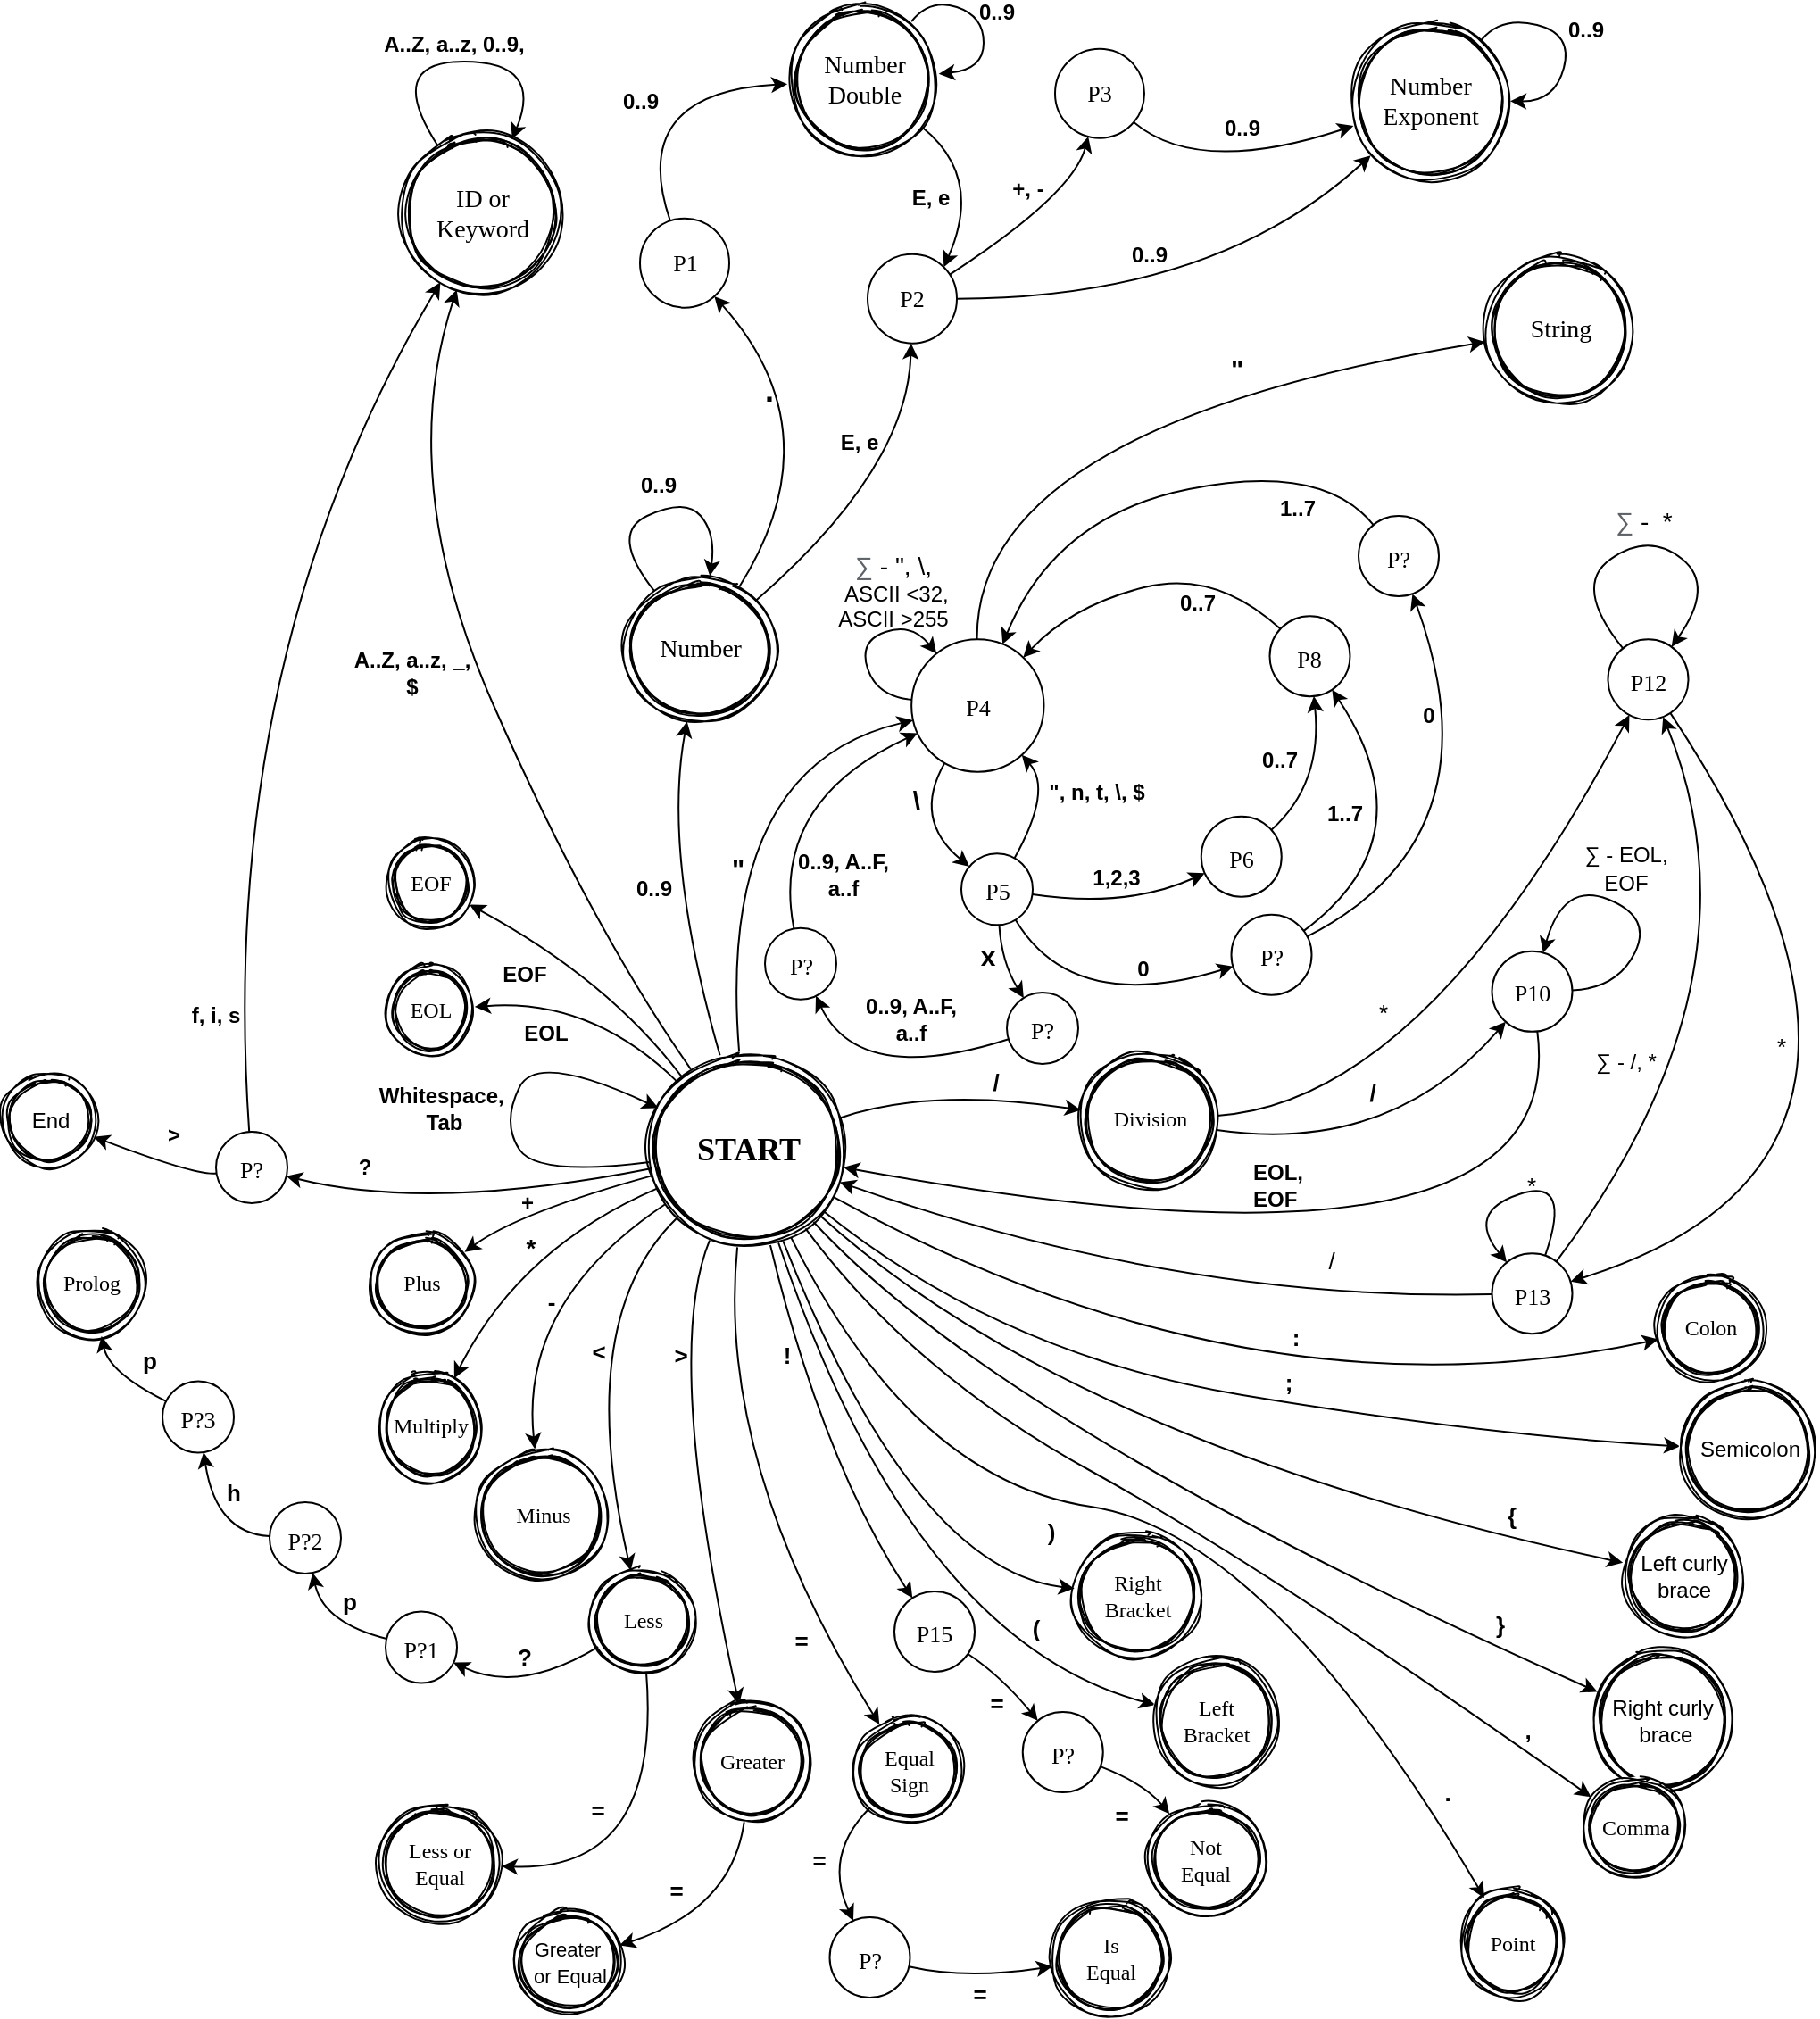 <mxfile version="20.4.0" type="device"><diagram id="mU8OwvRyY6QgTba_q5K5" name="Page-1"><mxGraphModel dx="1866" dy="2902" grid="1" gridSize="10" guides="1" tooltips="1" connect="1" arrows="1" fold="1" page="1" pageScale="1" pageWidth="827" pageHeight="1169" background="#ffffff" math="0" shadow="0"><root><mxCell id="0"/><mxCell id="1" parent="0"/><mxCell id="c10Lfxb1-2RQpXTwE6xO-3" value="&lt;font face=&quot;Lucida Console&quot; style=&quot;font-size: 18px&quot;&gt;&lt;b&gt;START&lt;/b&gt;&lt;/font&gt;" style="ellipse;shape=doubleEllipse;html=1;dashed=0;whitespace=wrap;aspect=fixed;sketch=1;strokeColor=#000000;" parent="1" vertex="1"><mxGeometry x="172.5" y="-1730" width="110" height="110" as="geometry"/></mxCell><mxCell id="c10Lfxb1-2RQpXTwE6xO-9" value="&lt;font style=&quot;font-size: 14px&quot; face=&quot;Lucida Console&quot;&gt;ID or &lt;br&gt;Keyword&lt;/font&gt;" style="ellipse;shape=doubleEllipse;html=1;dashed=0;whitespace=wrap;aspect=fixed;sketch=1;strokeColor=#000000;" parent="1" vertex="1"><mxGeometry x="33.75" y="-2244.47" width="90" height="90" as="geometry"/></mxCell><mxCell id="c10Lfxb1-2RQpXTwE6xO-11" value="" style="curved=1;endArrow=classic;html=1;" parent="1" source="c10Lfxb1-2RQpXTwE6xO-9" target="c10Lfxb1-2RQpXTwE6xO-9" edge="1"><mxGeometry width="50" height="50" relative="1" as="geometry"><mxPoint x="163.75" y="-1994.47" as="sourcePoint"/><mxPoint x="283.75" y="-2104.47" as="targetPoint"/><Array as="points"><mxPoint x="23.75" y="-2284.47"/><mxPoint x="113.75" y="-2284.47"/></Array></mxGeometry></mxCell><mxCell id="c10Lfxb1-2RQpXTwE6xO-12" value="&lt;b&gt;A..Z, a..z, _,&lt;br&gt;$&lt;br&gt;&lt;/b&gt;" style="text;html=1;strokeColor=none;fillColor=none;align=center;verticalAlign=middle;whiteSpace=wrap;rounded=0;sketch=1;" parent="1" vertex="1"><mxGeometry y="-1974.99" width="80" height="65.01" as="geometry"/></mxCell><mxCell id="c10Lfxb1-2RQpXTwE6xO-13" value="&lt;b&gt;A..Z, a..z, 0..9, _&lt;/b&gt;" style="text;html=1;strokeColor=none;fillColor=none;align=center;verticalAlign=middle;whiteSpace=wrap;rounded=0;sketch=1;" parent="1" vertex="1"><mxGeometry x="19.38" y="-2304.11" width="98.75" height="19.64" as="geometry"/></mxCell><mxCell id="c10Lfxb1-2RQpXTwE6xO-14" value="&lt;font style=&quot;font-size: 14px&quot; face=&quot;Lucida Console&quot;&gt;Number&lt;/font&gt;" style="ellipse;shape=doubleEllipse;html=1;dashed=0;whitespace=wrap;aspect=fixed;sketch=1;strokeColor=#000000;" parent="1" vertex="1"><mxGeometry x="160" y="-1996.67" width="82.5" height="82.5" as="geometry"/></mxCell><mxCell id="c10Lfxb1-2RQpXTwE6xO-17" value="&lt;b&gt;0..9&lt;/b&gt;" style="text;html=1;strokeColor=none;fillColor=none;align=center;verticalAlign=middle;whiteSpace=wrap;rounded=0;sketch=1;" parent="1" vertex="1"><mxGeometry x="157.5" y="-1829.17" width="35" height="16.67" as="geometry"/></mxCell><mxCell id="gEKfNlSnC9N8BGWj1MQN-2" value="&lt;b&gt;0..9&lt;/b&gt;" style="text;html=1;strokeColor=none;fillColor=none;align=center;verticalAlign=middle;whiteSpace=wrap;rounded=0;sketch=1;" parent="1" vertex="1"><mxGeometry x="157.5" y="-2056.67" width="40" height="20" as="geometry"/></mxCell><mxCell id="gEKfNlSnC9N8BGWj1MQN-9" value="&lt;font style=&quot;font-size: 13px&quot; face=&quot;Lucida Console&quot;&gt;P1&lt;/font&gt;" style="ellipse;whiteSpace=wrap;html=1;aspect=fixed;" parent="1" vertex="1"><mxGeometry x="167.5" y="-2196.67" width="50" height="50" as="geometry"/></mxCell><mxCell id="gEKfNlSnC9N8BGWj1MQN-10" value="" style="curved=1;endArrow=classic;html=1;rounded=0;" parent="1" source="c10Lfxb1-2RQpXTwE6xO-14" target="gEKfNlSnC9N8BGWj1MQN-9" edge="1"><mxGeometry width="50" height="50" relative="1" as="geometry"><mxPoint x="537.5" y="-1896.67" as="sourcePoint"/><mxPoint x="587.5" y="-1946.67" as="targetPoint"/><Array as="points"><mxPoint x="277.5" y="-2076.67"/></Array></mxGeometry></mxCell><mxCell id="gEKfNlSnC9N8BGWj1MQN-12" value="&lt;b&gt;&lt;font style=&quot;font-size: 18px&quot;&gt;.&lt;/font&gt;&lt;/b&gt;" style="text;html=1;strokeColor=none;fillColor=none;align=center;verticalAlign=middle;whiteSpace=wrap;rounded=0;sketch=1;" parent="1" vertex="1"><mxGeometry x="235" y="-2110" width="10" height="20" as="geometry"/></mxCell><mxCell id="gEKfNlSnC9N8BGWj1MQN-13" value="" style="curved=1;endArrow=classic;html=1;" parent="1" source="c10Lfxb1-2RQpXTwE6xO-14" target="c10Lfxb1-2RQpXTwE6xO-14" edge="1"><mxGeometry width="50" height="50" relative="1" as="geometry"><mxPoint x="171.5" y="-1996.67" as="sourcePoint"/><mxPoint x="207.49" y="-2006.64" as="targetPoint"/><Array as="points"><mxPoint x="150" y="-2020"/><mxPoint x="193" y="-2040"/><mxPoint x="210" y="-2020"/></Array></mxGeometry></mxCell><mxCell id="gEKfNlSnC9N8BGWj1MQN-18" value="&lt;font face=&quot;Lucida Console&quot; style=&quot;font-size: 14px&quot;&gt;Number&lt;br&gt;Double&lt;/font&gt;" style="ellipse;shape=doubleEllipse;html=1;dashed=0;whitespace=wrap;aspect=fixed;sketch=1;strokeColor=#000000;" parent="1" vertex="1"><mxGeometry x="250" y="-2316.67" width="85" height="85" as="geometry"/></mxCell><mxCell id="gEKfNlSnC9N8BGWj1MQN-21" value="" style="curved=1;endArrow=classic;html=1;" parent="1" source="gEKfNlSnC9N8BGWj1MQN-9" target="gEKfNlSnC9N8BGWj1MQN-18" edge="1"><mxGeometry width="50" height="50" relative="1" as="geometry"><mxPoint x="172.503" y="-2215.235" as="sourcePoint"/><mxPoint x="202.6" y="-2321.67" as="targetPoint"/><Array as="points"><mxPoint x="160" y="-2267"/></Array></mxGeometry></mxCell><mxCell id="gEKfNlSnC9N8BGWj1MQN-23" value="&lt;b&gt;0..9&lt;/b&gt;" style="text;html=1;strokeColor=none;fillColor=none;align=center;verticalAlign=middle;whiteSpace=wrap;rounded=0;sketch=1;" parent="1" vertex="1"><mxGeometry x="157.5" y="-2267.98" width="20" height="11.31" as="geometry"/></mxCell><mxCell id="gEKfNlSnC9N8BGWj1MQN-24" value="&lt;b&gt;0..9&lt;/b&gt;" style="text;html=1;strokeColor=none;fillColor=none;align=center;verticalAlign=middle;whiteSpace=wrap;rounded=0;sketch=1;" parent="1" vertex="1"><mxGeometry x="355" y="-2316.67" width="25" height="10" as="geometry"/></mxCell><mxCell id="gEKfNlSnC9N8BGWj1MQN-25" value="" style="curved=1;endArrow=classic;html=1;" parent="1" source="gEKfNlSnC9N8BGWj1MQN-18" target="gEKfNlSnC9N8BGWj1MQN-18" edge="1"><mxGeometry width="50" height="50" relative="1" as="geometry"><mxPoint x="351.35" y="-2381.31" as="sourcePoint"/><mxPoint x="406.35" y="-2351.31" as="targetPoint"/><Array as="points"><mxPoint x="330" y="-2320"/><mxPoint x="360" y="-2310"/><mxPoint x="360" y="-2280"/></Array></mxGeometry></mxCell><mxCell id="gEKfNlSnC9N8BGWj1MQN-26" value="&lt;font style=&quot;font-size: 13px&quot; face=&quot;Lucida Console&quot;&gt;P2&lt;/font&gt;" style="ellipse;whiteSpace=wrap;html=1;aspect=fixed;" parent="1" vertex="1"><mxGeometry x="295" y="-2176.67" width="50" height="50" as="geometry"/></mxCell><mxCell id="gEKfNlSnC9N8BGWj1MQN-27" value="" style="curved=1;endArrow=classic;html=1;rounded=0;fontSize=18;" parent="1" source="c10Lfxb1-2RQpXTwE6xO-14" target="gEKfNlSnC9N8BGWj1MQN-26" edge="1"><mxGeometry width="50" height="50" relative="1" as="geometry"><mxPoint x="277.5" y="-1976.67" as="sourcePoint"/><mxPoint x="337.5" y="-2046.67" as="targetPoint"/><Array as="points"><mxPoint x="317.5" y="-2056.67"/></Array></mxGeometry></mxCell><mxCell id="gEKfNlSnC9N8BGWj1MQN-28" value="" style="curved=1;endArrow=classic;html=1;rounded=0;fontSize=18;entryX=1;entryY=0;entryDx=0;entryDy=0;" parent="1" source="gEKfNlSnC9N8BGWj1MQN-18" target="gEKfNlSnC9N8BGWj1MQN-26" edge="1"><mxGeometry width="50" height="50" relative="1" as="geometry"><mxPoint x="557.5" y="-2259.67" as="sourcePoint"/><mxPoint x="647.5" y="-2146.67" as="targetPoint"/><Array as="points"><mxPoint x="360" y="-2220"/></Array></mxGeometry></mxCell><mxCell id="gEKfNlSnC9N8BGWj1MQN-29" value="&lt;b&gt;E, e&lt;/b&gt;" style="text;html=1;strokeColor=none;fillColor=none;align=center;verticalAlign=middle;whiteSpace=wrap;rounded=0;sketch=1;" parent="1" vertex="1"><mxGeometry x="317.5" y="-2216.67" width="25" height="16.67" as="geometry"/></mxCell><mxCell id="gEKfNlSnC9N8BGWj1MQN-30" value="&lt;b&gt;E, e&lt;/b&gt;" style="text;html=1;strokeColor=none;fillColor=none;align=center;verticalAlign=middle;whiteSpace=wrap;rounded=0;sketch=1;" parent="1" vertex="1"><mxGeometry x="277.5" y="-2079.06" width="25" height="16.67" as="geometry"/></mxCell><mxCell id="gEKfNlSnC9N8BGWj1MQN-32" value="&lt;font style=&quot;font-size: 13px&quot; face=&quot;Lucida Console&quot;&gt;P3&lt;/font&gt;" style="ellipse;whiteSpace=wrap;html=1;aspect=fixed;" parent="1" vertex="1"><mxGeometry x="400" y="-2291.67" width="50" height="50" as="geometry"/></mxCell><mxCell id="gEKfNlSnC9N8BGWj1MQN-33" value="" style="curved=1;endArrow=classic;html=1;rounded=0;fontSize=18;" parent="1" source="gEKfNlSnC9N8BGWj1MQN-26" target="gEKfNlSnC9N8BGWj1MQN-32" edge="1"><mxGeometry width="50" height="50" relative="1" as="geometry"><mxPoint x="587.5" y="-2081.67" as="sourcePoint"/><mxPoint x="687.5" y="-2166.67" as="targetPoint"/><Array as="points"><mxPoint x="410" y="-2210"/></Array></mxGeometry></mxCell><mxCell id="gEKfNlSnC9N8BGWj1MQN-34" value="&lt;b&gt;+, -&lt;/b&gt;" style="text;html=1;strokeColor=none;fillColor=none;align=center;verticalAlign=middle;whiteSpace=wrap;rounded=0;sketch=1;" parent="1" vertex="1"><mxGeometry x="371.25" y="-2216.67" width="27.5" height="6.67" as="geometry"/></mxCell><mxCell id="gEKfNlSnC9N8BGWj1MQN-35" value="&lt;font face=&quot;Lucida Console&quot; style=&quot;font-size: 14px&quot;&gt;Number&lt;br&gt;Exponent&lt;/font&gt;" style="ellipse;shape=doubleEllipse;html=1;dashed=0;whitespace=wrap;aspect=fixed;sketch=1;strokeColor=#000000;" parent="1" vertex="1"><mxGeometry x="565" y="-2307.33" width="90" height="90" as="geometry"/></mxCell><mxCell id="gEKfNlSnC9N8BGWj1MQN-37" value="&lt;b&gt;0..9&lt;/b&gt;" style="text;html=1;strokeColor=none;fillColor=none;align=center;verticalAlign=middle;whiteSpace=wrap;rounded=0;sketch=1;" parent="1" vertex="1"><mxGeometry x="432.5" y="-2185.72" width="40" height="20" as="geometry"/></mxCell><mxCell id="gEKfNlSnC9N8BGWj1MQN-39" value="" style="curved=1;endArrow=classic;html=1;rounded=0;fontSize=18;" parent="1" source="gEKfNlSnC9N8BGWj1MQN-32" target="gEKfNlSnC9N8BGWj1MQN-35" edge="1"><mxGeometry width="50" height="50" relative="1" as="geometry"><mxPoint x="567.5" y="-2199.85" as="sourcePoint"/><mxPoint x="559.32" y="-2176.67" as="targetPoint"/><Array as="points"><mxPoint x="480" y="-2220"/></Array></mxGeometry></mxCell><mxCell id="gEKfNlSnC9N8BGWj1MQN-40" value="&lt;b&gt;0..9&lt;/b&gt;" style="text;html=1;strokeColor=none;fillColor=none;align=center;verticalAlign=middle;whiteSpace=wrap;rounded=0;sketch=1;" parent="1" vertex="1"><mxGeometry x="485" y="-2256.67" width="40" height="20" as="geometry"/></mxCell><mxCell id="gEKfNlSnC9N8BGWj1MQN-45" value="&lt;font style=&quot;font-size: 13px&quot; face=&quot;Lucida Console&quot;&gt;P4&lt;/font&gt;" style="ellipse;whiteSpace=wrap;html=1;aspect=fixed;fontSize=18;" parent="1" vertex="1"><mxGeometry x="319.58" y="-1960.83" width="74.17" height="74.17" as="geometry"/></mxCell><mxCell id="gEKfNlSnC9N8BGWj1MQN-48" value="&lt;font style=&quot;font-size: 14px&quot; face=&quot;Lucida Console&quot;&gt;String&lt;/font&gt;" style="ellipse;shape=doubleEllipse;html=1;dashed=0;whitespace=wrap;aspect=fixed;sketch=1;strokeColor=#000000;" parent="1" vertex="1"><mxGeometry x="640.18" y="-2176.67" width="84.64" height="84.64" as="geometry"/></mxCell><mxCell id="gEKfNlSnC9N8BGWj1MQN-49" value="" style="curved=1;endArrow=classic;html=1;rounded=0;fontSize=15;" parent="1" source="gEKfNlSnC9N8BGWj1MQN-45" target="gEKfNlSnC9N8BGWj1MQN-45" edge="1"><mxGeometry width="50" height="50" relative="1" as="geometry"><mxPoint x="318.75" y="-1986.67" as="sourcePoint"/><mxPoint x="428.75" y="-1946.67" as="targetPoint"/><Array as="points"><mxPoint x="300" y="-1929"/><mxPoint x="290" y="-1960"/><mxPoint x="320" y="-1970"/></Array></mxGeometry></mxCell><mxCell id="gEKfNlSnC9N8BGWj1MQN-50" value="&lt;font style=&quot;font-size: 14px&quot;&gt;&lt;span style=&quot;text-align: left&quot;&gt;&lt;font color=&quot;#5f6368&quot;&gt;&lt;span style=&quot;background-color: rgb(255 , 255 , 255)&quot;&gt;∑&amp;nbsp;&lt;/span&gt;&lt;/font&gt;&lt;/span&gt;- &quot;, \,&lt;/font&gt;&lt;span style=&quot;text-align: left&quot;&gt;&lt;font color=&quot;#5f6368&quot;&gt;&lt;span style=&quot;background-color: rgb(255 , 255 , 255)&quot;&gt;&lt;font size=&quot;3&quot;&gt;&lt;br&gt;&lt;/font&gt;&amp;nbsp;&lt;/span&gt;&lt;/font&gt;&lt;/span&gt;ASCII &amp;lt;32, &lt;br&gt;ASCII &amp;gt;255" style="text;html=1;strokeColor=none;fillColor=none;align=center;verticalAlign=middle;whiteSpace=wrap;rounded=0;sketch=1;" parent="1" vertex="1"><mxGeometry x="260" y="-2018.93" width="98.75" height="60" as="geometry"/></mxCell><mxCell id="gEKfNlSnC9N8BGWj1MQN-51" value="" style="curved=1;endArrow=classic;html=1;" parent="1" source="gEKfNlSnC9N8BGWj1MQN-45" target="gEKfNlSnC9N8BGWj1MQN-48" edge="1"><mxGeometry width="50" height="50" relative="1" as="geometry"><mxPoint x="358.75" y="-1736.17" as="sourcePoint"/><mxPoint x="470" y="-2070" as="targetPoint"/><Array as="points"><mxPoint x="355" y="-2080"/></Array></mxGeometry></mxCell><mxCell id="gEKfNlSnC9N8BGWj1MQN-52" value="&lt;b&gt;&lt;font style=&quot;font-size: 15px&quot;&gt;&quot;&lt;/font&gt;&lt;/b&gt;" style="text;html=1;strokeColor=none;fillColor=none;align=center;verticalAlign=middle;whiteSpace=wrap;rounded=0;sketch=1;" parent="1" vertex="1"><mxGeometry x="494.37" y="-2120" width="16.25" height="13.34" as="geometry"/></mxCell><mxCell id="gEKfNlSnC9N8BGWj1MQN-53" value="&lt;font style=&quot;font-size: 13px&quot; face=&quot;Lucida Console&quot;&gt;P5&lt;/font&gt;" style="ellipse;whiteSpace=wrap;html=1;aspect=fixed;fontSize=18;" parent="1" vertex="1"><mxGeometry x="347.5" y="-1840.84" width="40" height="40" as="geometry"/></mxCell><mxCell id="gEKfNlSnC9N8BGWj1MQN-54" value="" style="curved=1;endArrow=classic;html=1;rounded=0;fontSize=15;" parent="1" source="gEKfNlSnC9N8BGWj1MQN-45" target="gEKfNlSnC9N8BGWj1MQN-53" edge="1"><mxGeometry width="50" height="50" relative="1" as="geometry"><mxPoint x="488.75" y="-1856.67" as="sourcePoint"/><mxPoint x="388.75" y="-1846.67" as="targetPoint"/><Array as="points"><mxPoint x="320" y="-1860"/></Array></mxGeometry></mxCell><mxCell id="gEKfNlSnC9N8BGWj1MQN-55" value="&lt;span style=&quot;font-size: 15px&quot;&gt;&lt;b&gt;\&lt;/b&gt;&lt;/span&gt;" style="text;html=1;strokeColor=none;fillColor=none;align=center;verticalAlign=middle;whiteSpace=wrap;rounded=0;sketch=1;" parent="1" vertex="1"><mxGeometry x="318.75" y="-1882.5" width="7.19" height="23.33" as="geometry"/></mxCell><mxCell id="gEKfNlSnC9N8BGWj1MQN-56" value="&lt;font style=&quot;font-size: 13px&quot; face=&quot;Lucida Console&quot;&gt;P6&lt;/font&gt;" style="ellipse;whiteSpace=wrap;html=1;aspect=fixed;fontSize=18;" parent="1" vertex="1"><mxGeometry x="481.88" y="-1861.66" width="45" height="45" as="geometry"/></mxCell><mxCell id="gEKfNlSnC9N8BGWj1MQN-57" value="" style="curved=1;endArrow=classic;html=1;rounded=0;fontSize=15;" parent="1" source="gEKfNlSnC9N8BGWj1MQN-53" target="gEKfNlSnC9N8BGWj1MQN-56" edge="1"><mxGeometry width="50" height="50" relative="1" as="geometry"><mxPoint x="408.75" y="-1796.67" as="sourcePoint"/><mxPoint x="458.75" y="-1846.67" as="targetPoint"/><Array as="points"><mxPoint x="440" y="-1810"/></Array></mxGeometry></mxCell><mxCell id="gEKfNlSnC9N8BGWj1MQN-58" value="&lt;b&gt;1,2,3&lt;/b&gt;" style="text;html=1;strokeColor=none;fillColor=none;align=center;verticalAlign=middle;whiteSpace=wrap;rounded=0;sketch=1;" parent="1" vertex="1"><mxGeometry x="417.5" y="-1836.66" width="32.5" height="20" as="geometry"/></mxCell><mxCell id="gEKfNlSnC9N8BGWj1MQN-63" value="&lt;font style=&quot;font-size: 13px&quot; face=&quot;Lucida Console&quot;&gt;P8&lt;/font&gt;" style="ellipse;whiteSpace=wrap;html=1;aspect=fixed;fontSize=18;" parent="1" vertex="1"><mxGeometry x="520.25" y="-1973.93" width="45" height="45" as="geometry"/></mxCell><mxCell id="gEKfNlSnC9N8BGWj1MQN-71" value="" style="curved=1;endArrow=classic;html=1;rounded=0;fontSize=15;" parent="1" source="gEKfNlSnC9N8BGWj1MQN-56" target="gEKfNlSnC9N8BGWj1MQN-63" edge="1"><mxGeometry width="50" height="50" relative="1" as="geometry"><mxPoint x="404.03" y="-1829.07" as="sourcePoint"/><mxPoint x="451.25" y="-1856.67" as="targetPoint"/><Array as="points"><mxPoint x="550" y="-1880"/></Array></mxGeometry></mxCell><mxCell id="gEKfNlSnC9N8BGWj1MQN-72" value="&lt;b&gt;0..7&lt;br&gt;&lt;/b&gt;" style="text;html=1;strokeColor=none;fillColor=none;align=center;verticalAlign=middle;whiteSpace=wrap;rounded=0;sketch=1;" parent="1" vertex="1"><mxGeometry x="500.62" y="-1907.9" width="50" height="30" as="geometry"/></mxCell><mxCell id="gEKfNlSnC9N8BGWj1MQN-74" value="" style="curved=1;endArrow=classic;html=1;rounded=0;fontSize=15;" parent="1" source="gEKfNlSnC9N8BGWj1MQN-63" target="gEKfNlSnC9N8BGWj1MQN-45" edge="1"><mxGeometry width="50" height="50" relative="1" as="geometry"><mxPoint x="353.625" y="-1776.535" as="sourcePoint"/><mxPoint x="494.659" y="-1828.972" as="targetPoint"/><Array as="points"><mxPoint x="490" y="-2000"/><mxPoint x="410" y="-1980"/></Array></mxGeometry></mxCell><mxCell id="gEKfNlSnC9N8BGWj1MQN-75" value="&lt;b&gt;0..7&lt;br&gt;&lt;/b&gt;" style="text;html=1;strokeColor=none;fillColor=none;align=center;verticalAlign=middle;whiteSpace=wrap;rounded=0;sketch=1;" parent="1" vertex="1"><mxGeometry x="455" y="-1996.43" width="50" height="30" as="geometry"/></mxCell><mxCell id="gEKfNlSnC9N8BGWj1MQN-77" value="" style="curved=1;endArrow=classic;html=1;rounded=0;fontSize=15;" parent="1" source="gEKfNlSnC9N8BGWj1MQN-53" target="gEKfNlSnC9N8BGWj1MQN-45" edge="1"><mxGeometry width="50" height="50" relative="1" as="geometry"><mxPoint x="368.564" y="-1888.839" as="sourcePoint"/><mxPoint x="373.203" y="-1843.663" as="targetPoint"/><Array as="points"><mxPoint x="398.75" y="-1876.67"/></Array></mxGeometry></mxCell><mxCell id="gEKfNlSnC9N8BGWj1MQN-78" value="&lt;b&gt;&quot;, n, t, \, $&lt;/b&gt;" style="text;html=1;strokeColor=none;fillColor=none;align=center;verticalAlign=middle;whiteSpace=wrap;rounded=0;sketch=1;" parent="1" vertex="1"><mxGeometry x="392" y="-1890" width="63" height="30" as="geometry"/></mxCell><mxCell id="gEKfNlSnC9N8BGWj1MQN-83" value="&lt;b&gt;+&lt;br&gt;&lt;/b&gt;" style="text;html=1;strokeColor=none;fillColor=none;align=center;verticalAlign=middle;whiteSpace=wrap;rounded=0;sketch=1;" parent="1" vertex="1"><mxGeometry x="97.5" y="-1650" width="12.5" height="10" as="geometry"/></mxCell><mxCell id="gEKfNlSnC9N8BGWj1MQN-89" value="&lt;font style=&quot;font-size: 12px&quot; face=&quot;Lucida Console&quot;&gt;Plus&lt;/font&gt;" style="ellipse;shape=doubleEllipse;html=1;dashed=0;whitespace=wrap;aspect=fixed;sketch=1;strokeColor=#000000;" parent="1" vertex="1"><mxGeometry x="15" y="-1630" width="60" height="60" as="geometry"/></mxCell><mxCell id="gEKfNlSnC9N8BGWj1MQN-91" value="&lt;font style=&quot;font-size: 12px&quot; face=&quot;Comic Sans MS&quot;&gt;Multiply&lt;/font&gt;" style="ellipse;shape=doubleEllipse;html=1;dashed=0;whitespace=wrap;aspect=fixed;sketch=1;strokeColor=#000000;" parent="1" vertex="1"><mxGeometry x="20" y="-1550" width="60" height="60" as="geometry"/></mxCell><mxCell id="gEKfNlSnC9N8BGWj1MQN-92" value="&lt;b&gt;&lt;font style=&quot;font-size: 14px&quot;&gt;*&lt;/font&gt;&lt;br&gt;&lt;/b&gt;" style="text;html=1;strokeColor=none;fillColor=none;align=center;verticalAlign=middle;whiteSpace=wrap;rounded=0;sketch=1;" parent="1" vertex="1"><mxGeometry x="100" y="-1625" width="12.5" height="10" as="geometry"/></mxCell><mxCell id="gEKfNlSnC9N8BGWj1MQN-96" value="&lt;b&gt;&lt;font style=&quot;font-size: 13px&quot;&gt;-&lt;/font&gt;&lt;br&gt;&lt;/b&gt;" style="text;html=1;strokeColor=none;fillColor=none;align=center;verticalAlign=middle;whiteSpace=wrap;rounded=0;sketch=1;" parent="1" vertex="1"><mxGeometry x="97.5" y="-1605" width="40" height="30" as="geometry"/></mxCell><mxCell id="gEKfNlSnC9N8BGWj1MQN-104" value="&lt;font style=&quot;font-size: 12px&quot; face=&quot;Lucida Console&quot;&gt;Division&lt;/font&gt;" style="ellipse;shape=doubleEllipse;html=1;dashed=0;whitespace=wrap;aspect=fixed;sketch=1;strokeColor=#000000;" parent="1" vertex="1"><mxGeometry x="414.06" y="-1730" width="76.88" height="76.88" as="geometry"/></mxCell><mxCell id="gEKfNlSnC9N8BGWj1MQN-105" value="&lt;b&gt;&lt;span style=&quot;font-size: 13px&quot;&gt;/&lt;/span&gt;&lt;br&gt;&lt;/b&gt;" style="text;html=1;strokeColor=none;fillColor=none;align=center;verticalAlign=middle;whiteSpace=wrap;rounded=0;sketch=1;" parent="1" vertex="1"><mxGeometry x="347" y="-1728" width="40" height="30" as="geometry"/></mxCell><mxCell id="gEKfNlSnC9N8BGWj1MQN-107" value="&lt;font style=&quot;font-size: 13px&quot; face=&quot;Lucida Console&quot;&gt;P10&lt;/font&gt;" style="ellipse;whiteSpace=wrap;html=1;aspect=fixed;fontSize=18;" parent="1" vertex="1"><mxGeometry x="644.75" y="-1786.07" width="45" height="45" as="geometry"/></mxCell><mxCell id="gEKfNlSnC9N8BGWj1MQN-108" value="" style="curved=1;endArrow=classic;html=1;rounded=0;fontSize=15;" parent="1" source="gEKfNlSnC9N8BGWj1MQN-104" target="gEKfNlSnC9N8BGWj1MQN-107" edge="1"><mxGeometry width="50" height="50" relative="1" as="geometry"><mxPoint x="485.996" y="-1618.573" as="sourcePoint"/><mxPoint x="683.511" y="-1658.088" as="targetPoint"/><Array as="points"><mxPoint x="587.25" y="-1671.9"/></Array></mxGeometry></mxCell><mxCell id="gEKfNlSnC9N8BGWj1MQN-109" value="" style="curved=1;endArrow=classic;html=1;rounded=0;fontSize=13;" parent="1" source="gEKfNlSnC9N8BGWj1MQN-107" target="gEKfNlSnC9N8BGWj1MQN-107" edge="1"><mxGeometry width="50" height="50" relative="1" as="geometry"><mxPoint x="661" y="-1724.4" as="sourcePoint"/><mxPoint x="711" y="-1774.4" as="targetPoint"/><Array as="points"><mxPoint x="714.75" y="-1765.23"/><mxPoint x="734.75" y="-1805.23"/><mxPoint x="684.75" y="-1825.23"/></Array></mxGeometry></mxCell><mxCell id="gEKfNlSnC9N8BGWj1MQN-110" value="&lt;font style=&quot;font-size: 12px&quot;&gt;&lt;span style=&quot;font-family: &amp;quot;arial&amp;quot; , sans-serif ; text-align: left ; background-color: rgb(255 , 255 , 255)&quot;&gt;&lt;font style=&quot;font-size: 12px&quot;&gt;∑&amp;nbsp;&lt;/font&gt;&lt;/span&gt;&lt;span style=&quot;font-family: &amp;quot;arial&amp;quot; , sans-serif ; text-align: left ; background-color: rgb(255 , 255 , 255)&quot;&gt;-&amp;nbsp;&lt;/span&gt;EOL,&lt;br&gt;EOF&lt;br&gt;&lt;/font&gt;" style="text;html=1;strokeColor=none;fillColor=none;align=center;verticalAlign=middle;whiteSpace=wrap;rounded=0;fontSize=13;" parent="1" vertex="1"><mxGeometry x="689.75" y="-1852.72" width="60" height="39.17" as="geometry"/></mxCell><mxCell id="gEKfNlSnC9N8BGWj1MQN-115" value="*" style="text;html=1;strokeColor=none;fillColor=none;align=center;verticalAlign=middle;whiteSpace=wrap;rounded=0;fontSize=13;" parent="1" vertex="1"><mxGeometry x="578.75" y="-1760" width="10" height="15.84" as="geometry"/></mxCell><mxCell id="gEKfNlSnC9N8BGWj1MQN-116" value="&lt;font style=&quot;font-size: 13px&quot; face=&quot;Lucida Console&quot;&gt;P12&lt;/font&gt;" style="ellipse;whiteSpace=wrap;html=1;aspect=fixed;fontSize=18;" parent="1" vertex="1"><mxGeometry x="709.75" y="-1960.83" width="45" height="45" as="geometry"/></mxCell><mxCell id="gEKfNlSnC9N8BGWj1MQN-119" value="" style="curved=1;endArrow=classic;html=1;rounded=0;fontSize=13;" parent="1" source="gEKfNlSnC9N8BGWj1MQN-116" target="gEKfNlSnC9N8BGWj1MQN-116" edge="1"><mxGeometry width="50" height="50" relative="1" as="geometry"><mxPoint x="679.516" y="-1834.371" as="sourcePoint"/><mxPoint x="706.004" y="-1840.862" as="targetPoint"/><Array as="points"><mxPoint x="689.75" y="-1990.83"/><mxPoint x="732.75" y="-2020.83"/><mxPoint x="769.75" y="-1990.83"/></Array></mxGeometry></mxCell><mxCell id="gEKfNlSnC9N8BGWj1MQN-120" value="&lt;span style=&quot;font-size: 12px&quot;&gt;&lt;font style=&quot;font-size: 14px&quot;&gt;&lt;span style=&quot;text-align: left&quot;&gt;&lt;font color=&quot;#5f6368&quot;&gt;&lt;span style=&quot;background-color: rgb(255 , 255 , 255)&quot;&gt;∑&amp;nbsp;&lt;/span&gt;&lt;/font&gt;&lt;/span&gt;- &amp;nbsp;*&lt;/font&gt;&lt;/span&gt;" style="text;html=1;strokeColor=none;fillColor=none;align=center;verticalAlign=middle;whiteSpace=wrap;rounded=0;fontSize=13;" parent="1" vertex="1"><mxGeometry x="700.38" y="-2036.67" width="60" height="20" as="geometry"/></mxCell><mxCell id="gEKfNlSnC9N8BGWj1MQN-121" value="&lt;font style=&quot;font-size: 13px&quot; face=&quot;Lucida Console&quot;&gt;P13&lt;/font&gt;" style="ellipse;whiteSpace=wrap;html=1;aspect=fixed;fontSize=18;" parent="1" vertex="1"><mxGeometry x="644.75" y="-1616.9" width="45" height="45" as="geometry"/></mxCell><mxCell id="gEKfNlSnC9N8BGWj1MQN-123" value="/" style="text;html=1;strokeColor=none;fillColor=none;align=center;verticalAlign=middle;whiteSpace=wrap;rounded=0;fontSize=13;" parent="1" vertex="1"><mxGeometry x="543.75" y="-1625" width="21.5" height="23.1" as="geometry"/></mxCell><mxCell id="gEKfNlSnC9N8BGWj1MQN-126" style="edgeStyle=orthogonalEdgeStyle;rounded=0;orthogonalLoop=1;jettySize=auto;html=1;exitX=0.5;exitY=1;exitDx=0;exitDy=0;fontSize=13;" parent="1" source="gEKfNlSnC9N8BGWj1MQN-105" target="gEKfNlSnC9N8BGWj1MQN-105" edge="1"><mxGeometry relative="1" as="geometry"/></mxCell><mxCell id="gEKfNlSnC9N8BGWj1MQN-127" value="&lt;b&gt;&lt;span style=&quot;font-size: 13px&quot;&gt;/&lt;/span&gt;&lt;br&gt;&lt;/b&gt;" style="text;html=1;strokeColor=none;fillColor=none;align=center;verticalAlign=middle;whiteSpace=wrap;rounded=0;sketch=1;" parent="1" vertex="1"><mxGeometry x="563.57" y="-1716.9" width="27.5" height="19.17" as="geometry"/></mxCell><mxCell id="gEKfNlSnC9N8BGWj1MQN-140" value="&lt;font style=&quot;font-size: 12px&quot; face=&quot;Lucida Console&quot;&gt;Less&lt;/font&gt;" style="ellipse;shape=doubleEllipse;html=1;dashed=0;whitespace=wrap;aspect=fixed;sketch=1;strokeColor=#000000;" parent="1" vertex="1"><mxGeometry x="140" y="-1440" width="57.5" height="57.5" as="geometry"/></mxCell><mxCell id="gEKfNlSnC9N8BGWj1MQN-143" value="" style="curved=1;endArrow=classic;html=1;rounded=0;fontSize=15;" parent="1" source="gEKfNlSnC9N8BGWj1MQN-140" target="RX9iUeLQWRKdP_naYuRB-16" edge="1"><mxGeometry width="50" height="50" relative="1" as="geometry"><mxPoint x="84.289" y="-1464.344" as="sourcePoint"/><mxPoint x="74.997" y="-1272.026" as="targetPoint"/><Array as="points"><mxPoint x="180" y="-1270"/></Array></mxGeometry></mxCell><mxCell id="gEKfNlSnC9N8BGWj1MQN-144" value="&lt;b&gt;&lt;font style=&quot;font-size: 13px&quot;&gt;&amp;lt;&lt;/font&gt;&lt;br&gt;&lt;/b&gt;" style="text;html=1;strokeColor=none;fillColor=none;align=center;verticalAlign=middle;whiteSpace=wrap;rounded=0;sketch=1;" parent="1" vertex="1"><mxGeometry x="137.5" y="-1570" width="12.5" height="15" as="geometry"/></mxCell><mxCell id="gEKfNlSnC9N8BGWj1MQN-145" value="&lt;b&gt;&lt;font style=&quot;font-size: 13px&quot;&gt;=&lt;/font&gt;&lt;br&gt;&lt;/b&gt;" style="text;html=1;strokeColor=none;fillColor=none;align=center;verticalAlign=middle;whiteSpace=wrap;rounded=0;sketch=1;" parent="1" vertex="1"><mxGeometry x="123.75" y="-1320" width="40" height="30" as="geometry"/></mxCell><mxCell id="gEKfNlSnC9N8BGWj1MQN-147" value="&lt;span style=&quot;font-size: 11px&quot;&gt;Greater&amp;nbsp;&lt;br&gt;or Equal&lt;br&gt;&lt;/span&gt;" style="ellipse;shape=doubleEllipse;html=1;dashed=0;whitespace=wrap;aspect=fixed;sketch=1;strokeColor=#000000;" parent="1" vertex="1"><mxGeometry x="97.5" y="-1250" width="60" height="60" as="geometry"/></mxCell><mxCell id="gEKfNlSnC9N8BGWj1MQN-149" value="&lt;b&gt;&lt;span style=&quot;font-size: 13px&quot;&gt;&amp;gt;&lt;/span&gt;&lt;br&gt;&lt;/b&gt;" style="text;html=1;strokeColor=none;fillColor=none;align=center;verticalAlign=middle;whiteSpace=wrap;rounded=0;sketch=1;" parent="1" vertex="1"><mxGeometry x="183.75" y="-1570" width="12.5" height="20" as="geometry"/></mxCell><mxCell id="gEKfNlSnC9N8BGWj1MQN-151" value="&lt;b&gt;&lt;font style=&quot;font-size: 13px&quot;&gt;=&lt;/font&gt;&lt;br&gt;&lt;/b&gt;" style="text;html=1;strokeColor=none;fillColor=none;align=center;verticalAlign=middle;whiteSpace=wrap;rounded=0;sketch=1;" parent="1" vertex="1"><mxGeometry x="167.5" y="-1275" width="40" height="30" as="geometry"/></mxCell><mxCell id="gEKfNlSnC9N8BGWj1MQN-152" value="" style="curved=1;endArrow=classic;html=1;rounded=0;fontSize=15;" parent="1" source="RX9iUeLQWRKdP_naYuRB-15" target="gEKfNlSnC9N8BGWj1MQN-147" edge="1"><mxGeometry width="50" height="50" relative="1" as="geometry"><mxPoint x="226.087" y="-1307.624" as="sourcePoint"/><mxPoint x="214.971" y="-1358.291" as="targetPoint"/><Array as="points"><mxPoint x="220" y="-1250"/></Array></mxGeometry></mxCell><mxCell id="gEKfNlSnC9N8BGWj1MQN-153" value="&lt;font face=&quot;Lucida Console&quot; style=&quot;font-size: 12px&quot;&gt;Equal&lt;br&gt;Sign&lt;/font&gt;" style="ellipse;shape=doubleEllipse;html=1;dashed=0;whitespace=wrap;aspect=fixed;sketch=1;strokeColor=#000000;" parent="1" vertex="1"><mxGeometry x="287.5" y="-1357.5" width="60" height="60" as="geometry"/></mxCell><mxCell id="gEKfNlSnC9N8BGWj1MQN-154" value="&lt;font face=&quot;Lucida Console&quot; style=&quot;font-size: 12px&quot;&gt;Is&lt;br&gt;Equal&lt;/font&gt;" style="ellipse;shape=doubleEllipse;html=1;dashed=0;whitespace=wrap;aspect=fixed;sketch=1;strokeColor=#000000;" parent="1" vertex="1"><mxGeometry x="398.13" y="-1255" width="65" height="65" as="geometry"/></mxCell><mxCell id="gEKfNlSnC9N8BGWj1MQN-156" value="" style="curved=1;endArrow=classic;html=1;rounded=0;fontSize=15;" parent="1" source="kxQ9ubgW_bPfSFKDIq2G-47" target="gEKfNlSnC9N8BGWj1MQN-154" edge="1"><mxGeometry width="50" height="50" relative="1" as="geometry"><mxPoint x="103.887" y="-1460.496" as="sourcePoint"/><mxPoint x="224.971" y="-1348.291" as="targetPoint"/><Array as="points"><mxPoint x="350" y="-1210"/></Array></mxGeometry></mxCell><mxCell id="gEKfNlSnC9N8BGWj1MQN-158" value="&lt;b&gt;&lt;font style=&quot;font-size: 13px&quot;&gt;=&lt;/font&gt;&lt;br&gt;&lt;/b&gt;" style="text;html=1;strokeColor=none;fillColor=none;align=center;verticalAlign=middle;whiteSpace=wrap;rounded=0;sketch=1;" parent="1" vertex="1"><mxGeometry x="237.5" y="-1415" width="40" height="30" as="geometry"/></mxCell><mxCell id="gEKfNlSnC9N8BGWj1MQN-159" value="&lt;b&gt;&lt;font style=&quot;font-size: 13px&quot;&gt;=&lt;/font&gt;&lt;br&gt;&lt;/b&gt;" style="text;html=1;strokeColor=none;fillColor=none;align=center;verticalAlign=middle;whiteSpace=wrap;rounded=0;sketch=1;" parent="1" vertex="1"><mxGeometry x="250" y="-1290" width="36.25" height="25" as="geometry"/></mxCell><mxCell id="gEKfNlSnC9N8BGWj1MQN-161" value="&lt;font style=&quot;font-size: 12px&quot; face=&quot;Lucida Console&quot;&gt;Not&lt;br&gt;Equal&lt;/font&gt;" style="ellipse;shape=doubleEllipse;html=1;dashed=0;whitespace=wrap;aspect=fixed;sketch=1;strokeColor=#000000;" parent="1" vertex="1"><mxGeometry x="451.88" y="-1310" width="65" height="65" as="geometry"/></mxCell><mxCell id="gEKfNlSnC9N8BGWj1MQN-162" value="&lt;font style=&quot;font-size: 13px&quot; face=&quot;Lucida Console&quot;&gt;P15&lt;/font&gt;" style="ellipse;whiteSpace=wrap;html=1;aspect=fixed;fontSize=18;" parent="1" vertex="1"><mxGeometry x="310" y="-1427.5" width="45" height="45" as="geometry"/></mxCell><mxCell id="gEKfNlSnC9N8BGWj1MQN-164" value="" style="curved=1;endArrow=classic;html=1;rounded=0;fontSize=15;" parent="1" source="kxQ9ubgW_bPfSFKDIq2G-44" target="gEKfNlSnC9N8BGWj1MQN-161" edge="1"><mxGeometry width="50" height="50" relative="1" as="geometry"><mxPoint x="110.827" y="-1467.771" as="sourcePoint"/><mxPoint x="280.038" y="-1346.641" as="targetPoint"/><Array as="points"><mxPoint x="450" y="-1320"/></Array></mxGeometry></mxCell><mxCell id="gEKfNlSnC9N8BGWj1MQN-165" value="&lt;b&gt;&lt;span style=&quot;font-size: 13px&quot;&gt;!&lt;/span&gt;&lt;br&gt;&lt;/b&gt;" style="text;html=1;strokeColor=none;fillColor=none;align=center;verticalAlign=middle;whiteSpace=wrap;rounded=0;sketch=1;" parent="1" vertex="1"><mxGeometry x="230" y="-1575.25" width="40" height="30" as="geometry"/></mxCell><mxCell id="gEKfNlSnC9N8BGWj1MQN-166" value="&lt;b&gt;&lt;font style=&quot;font-size: 13px&quot;&gt;=&lt;/font&gt;&lt;br&gt;&lt;/b&gt;" style="text;html=1;strokeColor=none;fillColor=none;align=center;verticalAlign=middle;whiteSpace=wrap;rounded=0;sketch=1;" parent="1" vertex="1"><mxGeometry x="360.75" y="-1370" width="12.5" height="10" as="geometry"/></mxCell><mxCell id="gEKfNlSnC9N8BGWj1MQN-170" value="&lt;font face=&quot;Lucida Console&quot; style=&quot;font-size: 12px&quot;&gt;Right&lt;br&gt;Bracket&lt;/font&gt;" style="ellipse;shape=doubleEllipse;html=1;dashed=0;whitespace=wrap;aspect=fixed;sketch=1;strokeColor=#000000;" parent="1" vertex="1"><mxGeometry x="410.63" y="-1460" width="70" height="70" as="geometry"/></mxCell><mxCell id="gEKfNlSnC9N8BGWj1MQN-173" value="&lt;b&gt;&lt;font style=&quot;font-size: 13px&quot;&gt;(&lt;/font&gt;&lt;br&gt;&lt;/b&gt;" style="text;html=1;strokeColor=none;fillColor=none;align=center;verticalAlign=middle;whiteSpace=wrap;rounded=0;sketch=1;" parent="1" vertex="1"><mxGeometry x="375.0" y="-1415" width="29.46" height="15" as="geometry"/></mxCell><mxCell id="gEKfNlSnC9N8BGWj1MQN-174" value="&lt;span&gt;&lt;font style=&quot;font-size: 13px&quot;&gt;)&lt;/font&gt;&lt;br&gt;&lt;/span&gt;" style="text;html=1;strokeColor=none;fillColor=none;align=center;verticalAlign=middle;whiteSpace=wrap;rounded=0;sketch=1;fontStyle=1" parent="1" vertex="1"><mxGeometry x="387" y="-1471.23" width="21.88" height="20" as="geometry"/></mxCell><mxCell id="gEKfNlSnC9N8BGWj1MQN-178" value="&lt;span&gt;&lt;font size=&quot;2&quot;&gt;;&lt;/font&gt;&lt;br&gt;&lt;/span&gt;" style="text;html=1;strokeColor=none;fillColor=none;align=center;verticalAlign=middle;whiteSpace=wrap;rounded=0;sketch=1;fontStyle=1" parent="1" vertex="1"><mxGeometry x="510.62" y="-1560" width="40" height="30" as="geometry"/></mxCell><mxCell id="gEKfNlSnC9N8BGWj1MQN-179" value="&lt;font style=&quot;font-size: 12px&quot; face=&quot;Lucida Console&quot;&gt;Сolon&lt;/font&gt;" style="ellipse;shape=doubleEllipse;html=1;dashed=0;whitespace=wrap;aspect=fixed;sketch=1;strokeColor=#000000;" parent="1" vertex="1"><mxGeometry x="737.25" y="-1605" width="60" height="60" as="geometry"/></mxCell><mxCell id="gEKfNlSnC9N8BGWj1MQN-181" value="&lt;span&gt;&lt;font style=&quot;font-size: 13px&quot;&gt;:&lt;/font&gt;&lt;br&gt;&lt;/span&gt;" style="text;html=1;strokeColor=none;fillColor=none;align=center;verticalAlign=middle;whiteSpace=wrap;rounded=0;sketch=1;fontStyle=1" parent="1" vertex="1"><mxGeometry x="514.75" y="-1585" width="40" height="30" as="geometry"/></mxCell><mxCell id="awzpJr893BnI0HYaahMT-14" value="*" style="text;html=1;strokeColor=none;fillColor=none;align=center;verticalAlign=middle;whiteSpace=wrap;rounded=0;fontSize=13;" parent="1" vertex="1"><mxGeometry x="797.25" y="-1745.0" width="20" height="24.53" as="geometry"/></mxCell><mxCell id="awzpJr893BnI0HYaahMT-24" value="&lt;b&gt;Whitespace,&amp;nbsp; Tab&lt;/b&gt;" style="text;html=1;strokeColor=none;fillColor=none;align=center;verticalAlign=middle;whiteSpace=wrap;rounded=0;sketch=1;" parent="1" vertex="1"><mxGeometry x="22.5" y="-1718" width="70" height="40" as="geometry"/></mxCell><mxCell id="IjthU5UB2xb1AhiUTo-q-1" value="" style="curved=1;endArrow=classic;html=1;rounded=0;" parent="1" source="c10Lfxb1-2RQpXTwE6xO-3" target="c10Lfxb1-2RQpXTwE6xO-3" edge="1"><mxGeometry width="50" height="50" relative="1" as="geometry"><mxPoint x="31.645" y="-1568.732" as="sourcePoint"/><mxPoint x="62.742" y="-1579.954" as="targetPoint"/><Array as="points"><mxPoint x="110" y="-1660"/><mxPoint x="90" y="-1690"/><mxPoint x="110" y="-1730"/></Array></mxGeometry></mxCell><mxCell id="IjthU5UB2xb1AhiUTo-q-83" value="" style="curved=1;endArrow=classic;html=1;rounded=0;fontSize=15;" parent="1" source="c10Lfxb1-2RQpXTwE6xO-3" target="gEKfNlSnC9N8BGWj1MQN-104" edge="1"><mxGeometry width="50" height="50" relative="1" as="geometry"><mxPoint x="563.0" y="-1378.226" as="sourcePoint"/><mxPoint x="753.723" y="-1290.876" as="targetPoint"/><Array as="points"><mxPoint x="330" y="-1710"/></Array></mxGeometry></mxCell><mxCell id="IjthU5UB2xb1AhiUTo-q-84" value="" style="curved=1;endArrow=classic;html=1;rounded=0;fontSize=15;" parent="1" source="c10Lfxb1-2RQpXTwE6xO-3" target="c10Lfxb1-2RQpXTwE6xO-9" edge="1"><mxGeometry width="50" height="50" relative="1" as="geometry"><mxPoint x="573.0" y="-1368.226" as="sourcePoint"/><mxPoint x="763.723" y="-1280.876" as="targetPoint"/><Array as="points"><mxPoint x="140" y="-1800"/><mxPoint x="30" y="-2050"/></Array></mxGeometry></mxCell><mxCell id="IjthU5UB2xb1AhiUTo-q-86" value="" style="curved=1;endArrow=classic;html=1;rounded=0;fontSize=15;" parent="1" source="c10Lfxb1-2RQpXTwE6xO-3" target="c10Lfxb1-2RQpXTwE6xO-14" edge="1"><mxGeometry width="50" height="50" relative="1" as="geometry"><mxPoint x="222.137" y="-1717.811" as="sourcePoint"/><mxPoint x="108.419" y="-2010.955" as="targetPoint"/><Array as="points"><mxPoint x="180" y="-1840"/></Array></mxGeometry></mxCell><mxCell id="IjthU5UB2xb1AhiUTo-q-96" value="" style="curved=1;endArrow=classic;html=1;rounded=0;fontSize=18;" parent="1" source="gEKfNlSnC9N8BGWj1MQN-26" target="gEKfNlSnC9N8BGWj1MQN-35" edge="1"><mxGeometry width="50" height="50" relative="1" as="geometry"><mxPoint x="350.998" y="-2155.238" as="sourcePoint"/><mxPoint x="519.032" y="-2236.232" as="targetPoint"/><Array as="points"><mxPoint x="490" y="-2152"/></Array></mxGeometry></mxCell><mxCell id="IjthU5UB2xb1AhiUTo-q-97" value="&lt;b&gt;EOL, &lt;br&gt;EOF&amp;nbsp;&lt;/b&gt;" style="text;html=1;strokeColor=none;fillColor=none;align=left;verticalAlign=middle;whiteSpace=wrap;rounded=0;sketch=1;" parent="1" vertex="1"><mxGeometry x="508.75" y="-1670" width="61.25" height="30" as="geometry"/></mxCell><mxCell id="IjthU5UB2xb1AhiUTo-q-98" value="" style="curved=1;endArrow=classic;html=1;rounded=0;fontSize=15;" parent="1" source="c10Lfxb1-2RQpXTwE6xO-3" target="gEKfNlSnC9N8BGWj1MQN-45" edge="1"><mxGeometry width="50" height="50" relative="1" as="geometry"><mxPoint x="292.187" y="-1659.141" as="sourcePoint"/><mxPoint x="431.427" y="-1677.613" as="targetPoint"/><Array as="points"><mxPoint x="210" y="-1890"/></Array></mxGeometry></mxCell><mxCell id="IjthU5UB2xb1AhiUTo-q-99" value="&lt;b&gt;&lt;font style=&quot;font-size: 15px&quot;&gt;&quot;&lt;/font&gt;&lt;/b&gt;" style="text;html=1;strokeColor=none;fillColor=none;align=center;verticalAlign=middle;whiteSpace=wrap;rounded=0;sketch=1;" parent="1" vertex="1"><mxGeometry x="210" y="-1833.55" width="25" height="0.01" as="geometry"/></mxCell><mxCell id="IjthU5UB2xb1AhiUTo-q-107" value="" style="curved=1;endArrow=classic;html=1;rounded=0;fontSize=15;" parent="1" source="gEKfNlSnC9N8BGWj1MQN-121" target="c10Lfxb1-2RQpXTwE6xO-3" edge="1"><mxGeometry width="50" height="50" relative="1" as="geometry"><mxPoint x="484.504" y="-1705.386" as="sourcePoint"/><mxPoint x="592.325" y="-1786.496" as="targetPoint"/><Array as="points"><mxPoint x="470" y="-1590"/></Array></mxGeometry></mxCell><mxCell id="IjthU5UB2xb1AhiUTo-q-111" value="" style="curved=1;endArrow=classic;html=1;rounded=0;fontSize=15;" parent="1" source="gEKfNlSnC9N8BGWj1MQN-116" target="gEKfNlSnC9N8BGWj1MQN-121" edge="1"><mxGeometry width="50" height="50" relative="1" as="geometry"><mxPoint x="653.522" y="-1645.023" as="sourcePoint"/><mxPoint x="289.148" y="-1646.092" as="targetPoint"/><Array as="points"><mxPoint x="910" y="-1670"/></Array></mxGeometry></mxCell><mxCell id="IjthU5UB2xb1AhiUTo-q-114" value="" style="curved=1;endArrow=classic;html=1;rounded=0;fontSize=15;" parent="1" source="gEKfNlSnC9N8BGWj1MQN-107" target="c10Lfxb1-2RQpXTwE6xO-3" edge="1"><mxGeometry width="50" height="50" relative="1" as="geometry"><mxPoint x="762.952" y="-2101.855" as="sourcePoint"/><mxPoint x="670.008" y="-1681.633" as="targetPoint"/><Array as="points"><mxPoint x="690" y="-1590"/></Array></mxGeometry></mxCell><mxCell id="IjthU5UB2xb1AhiUTo-q-125" value="" style="curved=1;endArrow=classic;html=1;rounded=0;fontSize=15;" parent="1" source="c10Lfxb1-2RQpXTwE6xO-3" target="gEKfNlSnC9N8BGWj1MQN-179" edge="1"><mxGeometry width="50" height="50" relative="1" as="geometry"><mxPoint x="269.435" y="-1620.221" as="sourcePoint"/><mxPoint x="750.208" y="-1526.471" as="targetPoint"/><Array as="points"><mxPoint x="510" y="-1520"/></Array></mxGeometry></mxCell><mxCell id="IjthU5UB2xb1AhiUTo-q-126" value="" style="curved=1;endArrow=classic;html=1;rounded=0;fontSize=15;" parent="1" source="c10Lfxb1-2RQpXTwE6xO-3" target="RX9iUeLQWRKdP_naYuRB-10" edge="1"><mxGeometry width="50" height="50" relative="1" as="geometry"><mxPoint x="265.603" y="-1617.722" as="sourcePoint"/><mxPoint x="742.801" y="-1469.3" as="targetPoint"/><Array as="points"><mxPoint x="370" y="-1560"/><mxPoint x="640" y="-1515"/></Array></mxGeometry></mxCell><mxCell id="IjthU5UB2xb1AhiUTo-q-127" value="" style="curved=1;endArrow=classic;html=1;rounded=0;fontSize=15;" parent="1" source="c10Lfxb1-2RQpXTwE6xO-3" target="gEKfNlSnC9N8BGWj1MQN-170" edge="1"><mxGeometry width="50" height="50" relative="1" as="geometry"><mxPoint x="259.084" y="-1614.412" as="sourcePoint"/><mxPoint x="753.058" y="-1461.804" as="targetPoint"/><Array as="points"><mxPoint x="320" y="-1440"/></Array></mxGeometry></mxCell><mxCell id="IjthU5UB2xb1AhiUTo-q-132" value="" style="curved=1;endArrow=classic;html=1;rounded=0;fontSize=15;" parent="1" source="c10Lfxb1-2RQpXTwE6xO-3" target="gEKfNlSnC9N8BGWj1MQN-162" edge="1"><mxGeometry width="50" height="50" relative="1" as="geometry"><mxPoint x="501.686" y="-1341.504" as="sourcePoint"/><mxPoint x="770.408" y="-1320.068" as="targetPoint"/><Array as="points"><mxPoint x="270" y="-1500"/></Array></mxGeometry></mxCell><mxCell id="IjthU5UB2xb1AhiUTo-q-136" value="" style="curved=1;endArrow=classic;html=1;rounded=0;fontSize=15;" parent="1" source="c10Lfxb1-2RQpXTwE6xO-3" target="gEKfNlSnC9N8BGWj1MQN-89" edge="1"><mxGeometry width="50" height="50" relative="1" as="geometry"><mxPoint x="111.818" y="-1312.426" as="sourcePoint"/><mxPoint x="170.476" y="-1222.778" as="targetPoint"/><Array as="points"><mxPoint x="100" y="-1640"/></Array></mxGeometry></mxCell><mxCell id="IjthU5UB2xb1AhiUTo-q-139" value="" style="curved=1;endArrow=classic;html=1;rounded=0;fontSize=15;" parent="1" source="c10Lfxb1-2RQpXTwE6xO-3" target="gEKfNlSnC9N8BGWj1MQN-91" edge="1"><mxGeometry width="50" height="50" relative="1" as="geometry"><mxPoint x="184.425" y="-1650.577" as="sourcePoint"/><mxPoint x="74.962" y="-1606.641" as="targetPoint"/><Array as="points"><mxPoint x="100" y="-1620"/></Array></mxGeometry></mxCell><mxCell id="IjthU5UB2xb1AhiUTo-q-140" value="" style="curved=1;endArrow=classic;html=1;rounded=0;fontSize=15;" parent="1" source="c10Lfxb1-2RQpXTwE6xO-3" target="RX9iUeLQWRKdP_naYuRB-19" edge="1"><mxGeometry width="50" height="50" relative="1" as="geometry"><mxPoint x="194.425" y="-1640.577" as="sourcePoint"/><mxPoint x="98.418" y="-1497.499" as="targetPoint"/><Array as="points"><mxPoint x="100" y="-1590"/></Array></mxGeometry></mxCell><mxCell id="IjthU5UB2xb1AhiUTo-q-141" value="" style="curved=1;endArrow=classic;html=1;rounded=0;fontSize=15;" parent="1" source="c10Lfxb1-2RQpXTwE6xO-3" target="gEKfNlSnC9N8BGWj1MQN-140" edge="1"><mxGeometry width="50" height="50" relative="1" as="geometry"><mxPoint x="204.425" y="-1630.577" as="sourcePoint"/><mxPoint x="94.962" y="-1586.641" as="targetPoint"/><Array as="points"><mxPoint x="130" y="-1580"/></Array></mxGeometry></mxCell><mxCell id="IjthU5UB2xb1AhiUTo-q-143" value="" style="curved=1;endArrow=classic;html=1;rounded=0;fontSize=15;" parent="1" source="c10Lfxb1-2RQpXTwE6xO-3" target="RX9iUeLQWRKdP_naYuRB-15" edge="1"><mxGeometry width="50" height="50" relative="1" as="geometry"><mxPoint x="214.425" y="-1620.577" as="sourcePoint"/><mxPoint x="222.7" y="-1364.356" as="targetPoint"/><Array as="points"><mxPoint x="180" y="-1560"/></Array></mxGeometry></mxCell><mxCell id="IjthU5UB2xb1AhiUTo-q-144" value="" style="curved=1;endArrow=classic;html=1;rounded=0;fontSize=15;" parent="1" source="c10Lfxb1-2RQpXTwE6xO-3" target="gEKfNlSnC9N8BGWj1MQN-153" edge="1"><mxGeometry width="50" height="50" relative="1" as="geometry"><mxPoint x="224.425" y="-1610.577" as="sourcePoint"/><mxPoint x="114.962" y="-1566.641" as="targetPoint"/><Array as="points"><mxPoint x="210" y="-1500"/></Array></mxGeometry></mxCell><mxCell id="IjthU5UB2xb1AhiUTo-q-146" value="" style="curved=1;endArrow=classic;html=1;rounded=0;fontSize=15;" parent="1" source="c10Lfxb1-2RQpXTwE6xO-3" target="RX9iUeLQWRKdP_naYuRB-14" edge="1"><mxGeometry width="50" height="50" relative="1" as="geometry"><mxPoint x="769.465" y="-1289.997" as="sourcePoint"/><mxPoint x="445.996" y="-1340.282" as="targetPoint"/><Array as="points"><mxPoint x="320" y="-1400"/></Array></mxGeometry></mxCell><mxCell id="rRbptQg_qNfkS6686Awn-1" value="" style="curved=1;endArrow=classic;html=1;" parent="1" source="gEKfNlSnC9N8BGWj1MQN-35" target="gEKfNlSnC9N8BGWj1MQN-35" edge="1"><mxGeometry width="50" height="50" relative="1" as="geometry"><mxPoint x="327.362" y="-2294.785" as="sourcePoint"/><mxPoint x="344.265" y="-2265.209" as="targetPoint"/><Array as="points"><mxPoint x="650" y="-2310"/><mxPoint x="690" y="-2300"/><mxPoint x="680" y="-2262"/></Array></mxGeometry></mxCell><mxCell id="rRbptQg_qNfkS6686Awn-3" value="&lt;b&gt;0..9&lt;/b&gt;" style="text;html=1;strokeColor=none;fillColor=none;align=center;verticalAlign=middle;whiteSpace=wrap;rounded=0;sketch=1;" parent="1" vertex="1"><mxGeometry x="685" y="-2307.33" width="25" height="10" as="geometry"/></mxCell><mxCell id="RX9iUeLQWRKdP_naYuRB-10" value="Semicolon" style="ellipse;shape=doubleEllipse;html=1;dashed=0;whitespace=wrap;aspect=fixed;sketch=1;strokeColor=#000000;" parent="1" vertex="1"><mxGeometry x="750" y="-1545.25" width="77" height="77" as="geometry"/></mxCell><mxCell id="RX9iUeLQWRKdP_naYuRB-14" value="&lt;span style=&quot;font-family: &amp;#34;lucida console&amp;#34;&quot;&gt;Left&lt;/span&gt;&lt;br style=&quot;font-family: &amp;#34;lucida console&amp;#34;&quot;&gt;&lt;span style=&quot;font-family: &amp;#34;lucida console&amp;#34;&quot;&gt;Bracket&lt;/span&gt;" style="ellipse;shape=doubleEllipse;html=1;dashed=0;whitespace=wrap;aspect=fixed;sketch=1;strokeColor=#000000;" parent="1" vertex="1"><mxGeometry x="455" y="-1390" width="70" height="70" as="geometry"/></mxCell><mxCell id="RX9iUeLQWRKdP_naYuRB-15" value="&lt;font face=&quot;Lucida Console&quot;&gt;Greater&lt;/font&gt;" style="ellipse;shape=doubleEllipse;html=1;dashed=0;whitespace=wrap;aspect=fixed;sketch=1;strokeColor=#000000;" parent="1" vertex="1"><mxGeometry x="197.5" y="-1365" width="65" height="65" as="geometry"/></mxCell><mxCell id="RX9iUeLQWRKdP_naYuRB-16" value="&lt;span style=&quot;font-family: &amp;#34;lucida console&amp;#34;&quot;&gt;Less&amp;nbsp;&lt;/span&gt;&lt;span style=&quot;font-family: &amp;#34;lucida console&amp;#34;&quot;&gt;or&lt;br&gt;Equal&lt;/span&gt;" style="ellipse;shape=doubleEllipse;html=1;dashed=0;whitespace=wrap;aspect=fixed;sketch=1;strokeColor=#000000;" parent="1" vertex="1"><mxGeometry x="20" y="-1310" width="70" height="70" as="geometry"/></mxCell><mxCell id="RX9iUeLQWRKdP_naYuRB-19" value="&lt;font face=&quot;lucida console&quot;&gt;Minus&lt;/font&gt;" style="ellipse;shape=doubleEllipse;html=1;dashed=0;whitespace=wrap;aspect=fixed;sketch=1;strokeColor=#000000;" parent="1" vertex="1"><mxGeometry x="75" y="-1507.5" width="75" height="75" as="geometry"/></mxCell><mxCell id="Yw2qvGO-7t7lu2WtS2C_-4" value="" style="curved=1;endArrow=classic;html=1;rounded=0;fontSize=15;exitX=0.165;exitY=0.126;exitDx=0;exitDy=0;exitPerimeter=0;" parent="1" source="c10Lfxb1-2RQpXTwE6xO-3" target="Yw2qvGO-7t7lu2WtS2C_-6" edge="1"><mxGeometry width="50" height="50" relative="1" as="geometry"><mxPoint x="248.565" y="-1718.875" as="sourcePoint"/><mxPoint x="75.153" y="-1772.02" as="targetPoint"/><Array as="points"><mxPoint x="150" y="-1770"/></Array></mxGeometry></mxCell><mxCell id="Yw2qvGO-7t7lu2WtS2C_-5" value="&lt;b&gt;EOF&lt;/b&gt;" style="text;html=1;strokeColor=none;fillColor=none;align=center;verticalAlign=middle;whiteSpace=wrap;rounded=0;sketch=1;" parent="1" vertex="1"><mxGeometry x="67.5" y="-1793.0" width="70" height="40" as="geometry"/></mxCell><mxCell id="Yw2qvGO-7t7lu2WtS2C_-6" value="&lt;font style=&quot;font-size: 12px&quot; face=&quot;Lucida Console&quot;&gt;EOF&lt;/font&gt;" style="ellipse;shape=doubleEllipse;html=1;dashed=0;whitespace=wrap;aspect=fixed;sketch=1;strokeColor=#000000;" parent="1" vertex="1"><mxGeometry x="25" y="-1849.16" width="50" height="50" as="geometry"/></mxCell><mxCell id="-TR94BfEUaiNxHEbfptD-1" value="" style="curved=1;endArrow=classic;html=1;rounded=0;fontSize=15;" parent="1" source="c10Lfxb1-2RQpXTwE6xO-3" target="-TR94BfEUaiNxHEbfptD-2" edge="1"><mxGeometry width="50" height="50" relative="1" as="geometry"><mxPoint x="193.41" y="-1662.173" as="sourcePoint"/><mxPoint x="37.653" y="-1704.52" as="targetPoint"/><Array as="points"><mxPoint x="140" y="-1760"/></Array></mxGeometry></mxCell><mxCell id="-TR94BfEUaiNxHEbfptD-2" value="&lt;font style=&quot;font-size: 12px&quot; face=&quot;Lucida Console&quot;&gt;EOL&lt;/font&gt;" style="ellipse;shape=doubleEllipse;html=1;dashed=0;whitespace=wrap;aspect=fixed;sketch=1;strokeColor=#000000;" parent="1" vertex="1"><mxGeometry x="25.0" y="-1778" width="50" height="50" as="geometry"/></mxCell><mxCell id="-TR94BfEUaiNxHEbfptD-3" value="&lt;b&gt;EOL&lt;/b&gt;" style="text;html=1;strokeColor=none;fillColor=none;align=center;verticalAlign=middle;whiteSpace=wrap;rounded=0;sketch=1;" parent="1" vertex="1"><mxGeometry x="80" y="-1760.0" width="70" height="40" as="geometry"/></mxCell><mxCell id="kxQ9ubgW_bPfSFKDIq2G-19" value="" style="curved=1;endArrow=classic;html=1;rounded=0;fontSize=15;" parent="1" source="gEKfNlSnC9N8BGWj1MQN-104" target="gEKfNlSnC9N8BGWj1MQN-116" edge="1"><mxGeometry width="50" height="50" relative="1" as="geometry"><mxPoint x="489.048" y="-1620.546" as="sourcePoint"/><mxPoint x="682.39" y="-1917.068" as="targetPoint"/><Array as="points"><mxPoint x="607.25" y="-1701.9"/></Array></mxGeometry></mxCell><mxCell id="kxQ9ubgW_bPfSFKDIq2G-24" value="" style="curved=1;endArrow=classic;html=1;rounded=0;fontSize=15;" parent="1" source="gEKfNlSnC9N8BGWj1MQN-121" target="gEKfNlSnC9N8BGWj1MQN-116" edge="1"><mxGeometry width="50" height="50" relative="1" as="geometry"><mxPoint x="489.062" y="-1620.509" as="sourcePoint"/><mxPoint x="662.455" y="-1736.618" as="targetPoint"/><Array as="points"><mxPoint x="800" y="-1770"/></Array></mxGeometry></mxCell><mxCell id="kxQ9ubgW_bPfSFKDIq2G-25" value="&lt;font style=&quot;font-size: 12px&quot;&gt;&lt;span style=&quot;font-family: &amp;quot;arial&amp;quot; , sans-serif ; text-align: left ; background-color: rgb(255 , 255 , 255)&quot;&gt;&lt;font style=&quot;font-size: 12px&quot;&gt;∑&amp;nbsp;&lt;/font&gt;&lt;/span&gt;&lt;span style=&quot;font-family: &amp;quot;arial&amp;quot; , sans-serif ; text-align: left ; background-color: rgb(255 , 255 , 255)&quot;&gt;- /, *&lt;/span&gt;&lt;br&gt;&lt;/font&gt;" style="text;html=1;strokeColor=none;fillColor=none;align=center;verticalAlign=middle;whiteSpace=wrap;rounded=0;fontSize=13;" parent="1" vertex="1"><mxGeometry x="690" y="-1745" width="60" height="39.17" as="geometry"/></mxCell><mxCell id="kxQ9ubgW_bPfSFKDIq2G-32" value="" style="curved=1;endArrow=classic;html=1;rounded=0;fontSize=15;" parent="1" source="gEKfNlSnC9N8BGWj1MQN-53" target="kxQ9ubgW_bPfSFKDIq2G-33" edge="1"><mxGeometry width="50" height="50" relative="1" as="geometry"><mxPoint x="281.246" y="-1857.496" as="sourcePoint"/><mxPoint x="295.001" y="-1799.455" as="targetPoint"/><Array as="points"><mxPoint x="370" y="-1780"/></Array></mxGeometry></mxCell><mxCell id="kxQ9ubgW_bPfSFKDIq2G-33" value="&lt;span style=&quot;font-family: &amp;quot;Lucida Console&amp;quot;; font-size: 13px;&quot;&gt;P?&lt;/span&gt;" style="ellipse;whiteSpace=wrap;html=1;aspect=fixed;fontSize=18;" parent="1" vertex="1"><mxGeometry x="373" y="-1763.0" width="40" height="40" as="geometry"/></mxCell><mxCell id="kxQ9ubgW_bPfSFKDIq2G-35" value="&lt;span style=&quot;font-size: 15px&quot;&gt;&lt;b&gt;x&lt;br&gt;&lt;/b&gt;&lt;/span&gt;" style="text;html=1;strokeColor=none;fillColor=none;align=center;verticalAlign=middle;whiteSpace=wrap;rounded=0;sketch=1;" parent="1" vertex="1"><mxGeometry x="358.75" y="-1795.84" width="7.19" height="23.33" as="geometry"/></mxCell><mxCell id="kxQ9ubgW_bPfSFKDIq2G-37" value="&lt;span style=&quot;font-family: &amp;quot;Lucida Console&amp;quot;; font-size: 13px;&quot;&gt;P?&lt;/span&gt;" style="ellipse;whiteSpace=wrap;html=1;aspect=fixed;fontSize=18;" parent="1" vertex="1"><mxGeometry x="237.5" y="-1799.16" width="40" height="40" as="geometry"/></mxCell><mxCell id="kxQ9ubgW_bPfSFKDIq2G-38" value="" style="curved=1;endArrow=classic;html=1;rounded=0;fontSize=15;" parent="1" source="kxQ9ubgW_bPfSFKDIq2G-33" target="kxQ9ubgW_bPfSFKDIq2G-37" edge="1"><mxGeometry width="50" height="50" relative="1" as="geometry"><mxPoint x="338.947" y="-1889.107" as="sourcePoint"/><mxPoint x="360.248" y="-1745.018" as="targetPoint"/><Array as="points"><mxPoint x="290" y="-1710"/></Array></mxGeometry></mxCell><mxCell id="kxQ9ubgW_bPfSFKDIq2G-39" value="&lt;b&gt;0..9, A..F, a..f&lt;/b&gt;" style="text;html=1;strokeColor=none;fillColor=none;align=center;verticalAlign=middle;whiteSpace=wrap;rounded=0;sketch=1;" parent="1" vertex="1"><mxGeometry x="287.5" y="-1763.0" width="63" height="30" as="geometry"/></mxCell><mxCell id="kxQ9ubgW_bPfSFKDIq2G-41" value="&lt;b&gt;0..9, A..F, a..f&lt;/b&gt;" style="text;html=1;strokeColor=none;fillColor=none;align=center;verticalAlign=middle;whiteSpace=wrap;rounded=0;sketch=1;" parent="1" vertex="1"><mxGeometry x="250.0" y="-1843.55" width="63" height="30" as="geometry"/></mxCell><mxCell id="kxQ9ubgW_bPfSFKDIq2G-44" value="&lt;span style=&quot;font-family: &amp;quot;Lucida Console&amp;quot;; font-size: 13px;&quot;&gt;P?&lt;/span&gt;" style="ellipse;whiteSpace=wrap;html=1;aspect=fixed;fontSize=18;" parent="1" vertex="1"><mxGeometry x="381.88" y="-1360" width="45" height="45" as="geometry"/></mxCell><mxCell id="kxQ9ubgW_bPfSFKDIq2G-45" value="" style="curved=1;endArrow=classic;html=1;rounded=0;fontSize=15;" parent="1" source="gEKfNlSnC9N8BGWj1MQN-162" target="kxQ9ubgW_bPfSFKDIq2G-44" edge="1"><mxGeometry width="50" height="50" relative="1" as="geometry"><mxPoint x="422.385" y="-1297.686" as="sourcePoint"/><mxPoint x="407.951" y="-1222.711" as="targetPoint"/><Array as="points"><mxPoint x="370" y="-1380"/></Array></mxGeometry></mxCell><mxCell id="kxQ9ubgW_bPfSFKDIq2G-46" value="&lt;b&gt;&lt;font style=&quot;font-size: 13px&quot;&gt;=&lt;/font&gt;&lt;br&gt;&lt;/b&gt;" style="text;html=1;strokeColor=none;fillColor=none;align=center;verticalAlign=middle;whiteSpace=wrap;rounded=0;sketch=1;" parent="1" vertex="1"><mxGeometry x="430.63" y="-1307.5" width="12.5" height="10" as="geometry"/></mxCell><mxCell id="kxQ9ubgW_bPfSFKDIq2G-47" value="&lt;span style=&quot;font-family: &amp;quot;Lucida Console&amp;quot;; font-size: 13px;&quot;&gt;P?&lt;/span&gt;" style="ellipse;whiteSpace=wrap;html=1;aspect=fixed;fontSize=18;" parent="1" vertex="1"><mxGeometry x="273.75" y="-1245" width="45" height="45" as="geometry"/></mxCell><mxCell id="kxQ9ubgW_bPfSFKDIq2G-48" value="" style="curved=1;endArrow=classic;html=1;rounded=0;fontSize=15;" parent="1" source="gEKfNlSnC9N8BGWj1MQN-153" target="kxQ9ubgW_bPfSFKDIq2G-47" edge="1"><mxGeometry width="50" height="50" relative="1" as="geometry"><mxPoint x="297.374" y="-1224.88" as="sourcePoint"/><mxPoint x="396.603" y="-1218.73" as="targetPoint"/><Array as="points"><mxPoint x="270" y="-1280"/></Array></mxGeometry></mxCell><mxCell id="kxQ9ubgW_bPfSFKDIq2G-49" value="&lt;b&gt;&lt;font style=&quot;font-size: 13px&quot;&gt;=&lt;/font&gt;&lt;br&gt;&lt;/b&gt;" style="text;html=1;strokeColor=none;fillColor=none;align=center;verticalAlign=middle;whiteSpace=wrap;rounded=0;sketch=1;" parent="1" vertex="1"><mxGeometry x="340" y="-1215" width="36.25" height="25" as="geometry"/></mxCell><mxCell id="kxQ9ubgW_bPfSFKDIq2G-50" value="Left curly &lt;br&gt;brace" style="ellipse;shape=doubleEllipse;html=1;dashed=0;whitespace=wrap;aspect=fixed;sketch=1;strokeColor=#000000;" parent="1" vertex="1"><mxGeometry x="717.29" y="-1471.23" width="70" height="70" as="geometry"/></mxCell><mxCell id="kxQ9ubgW_bPfSFKDIq2G-51" value="&lt;b&gt;&lt;font size=&quot;2&quot;&gt;}&lt;/font&gt;&lt;br&gt;&lt;/b&gt;" style="text;html=1;strokeColor=none;fillColor=none;align=center;verticalAlign=middle;whiteSpace=wrap;rounded=0;sketch=1;" parent="1" vertex="1"><mxGeometry x="634.79" y="-1416.23" width="29.46" height="15" as="geometry"/></mxCell><mxCell id="kxQ9ubgW_bPfSFKDIq2G-52" value="&lt;span&gt;&lt;font size=&quot;2&quot;&gt;{&lt;/font&gt;&lt;br&gt;&lt;/span&gt;" style="text;html=1;strokeColor=none;fillColor=none;align=center;verticalAlign=middle;whiteSpace=wrap;rounded=0;sketch=1;fontStyle=1" parent="1" vertex="1"><mxGeometry x="644.75" y="-1480" width="21.88" height="20" as="geometry"/></mxCell><mxCell id="kxQ9ubgW_bPfSFKDIq2G-53" value="" style="curved=1;endArrow=classic;html=1;rounded=0;fontSize=15;" parent="1" source="c10Lfxb1-2RQpXTwE6xO-3" target="kxQ9ubgW_bPfSFKDIq2G-50" edge="1"><mxGeometry width="50" height="50" relative="1" as="geometry"><mxPoint x="507.312" y="-1625.004" as="sourcePoint"/><mxPoint x="1012.848" y="-1463.034" as="targetPoint"/><Array as="points"><mxPoint x="410" y="-1510"/></Array></mxGeometry></mxCell><mxCell id="kxQ9ubgW_bPfSFKDIq2G-55" value="Right curly&lt;br&gt;&amp;nbsp;brace" style="ellipse;shape=doubleEllipse;html=1;dashed=0;whitespace=wrap;aspect=fixed;sketch=1;strokeColor=#000000;" parent="1" vertex="1"><mxGeometry x="700.38" y="-1395" width="80" height="80" as="geometry"/></mxCell><mxCell id="kxQ9ubgW_bPfSFKDIq2G-56" value="" style="curved=1;endArrow=classic;html=1;rounded=0;fontSize=15;" parent="1" source="c10Lfxb1-2RQpXTwE6xO-3" target="kxQ9ubgW_bPfSFKDIq2G-55" edge="1"><mxGeometry width="50" height="50" relative="1" as="geometry"><mxPoint x="278.341" y="-1628.163" as="sourcePoint"/><mxPoint x="728.055" y="-1433.506" as="targetPoint"/><Array as="points"><mxPoint x="370" y="-1520"/></Array></mxGeometry></mxCell><mxCell id="kxQ9ubgW_bPfSFKDIq2G-57" value="&lt;span&gt;&lt;font style=&quot;font-size: 13px&quot;&gt;,&lt;/font&gt;&lt;br&gt;&lt;/span&gt;" style="text;html=1;strokeColor=none;fillColor=none;align=center;verticalAlign=middle;whiteSpace=wrap;rounded=0;sketch=1;fontStyle=1" parent="1" vertex="1"><mxGeometry x="644.75" y="-1365" width="40" height="30" as="geometry"/></mxCell><mxCell id="kxQ9ubgW_bPfSFKDIq2G-59" value="&lt;font face=&quot;Lucida Console&quot;&gt;Comma&lt;/font&gt;" style="ellipse;shape=doubleEllipse;html=1;dashed=0;whitespace=wrap;aspect=fixed;sketch=1;strokeColor=#000000;" parent="1" vertex="1"><mxGeometry x="694.75" y="-1325" width="60" height="60" as="geometry"/></mxCell><mxCell id="kxQ9ubgW_bPfSFKDIq2G-60" value="&lt;font face=&quot;Lucida Console&quot;&gt;Point&lt;br&gt;&lt;/font&gt;" style="ellipse;shape=doubleEllipse;html=1;dashed=0;whitespace=wrap;aspect=fixed;sketch=1;strokeColor=#000000;" parent="1" vertex="1"><mxGeometry x="625.69" y="-1260" width="60" height="60" as="geometry"/></mxCell><mxCell id="kxQ9ubgW_bPfSFKDIq2G-61" value="" style="curved=1;endArrow=classic;html=1;rounded=0;fontSize=15;" parent="1" source="c10Lfxb1-2RQpXTwE6xO-3" target="kxQ9ubgW_bPfSFKDIq2G-60" edge="1"><mxGeometry width="50" height="50" relative="1" as="geometry"><mxPoint x="272.807" y="-1622.828" as="sourcePoint"/><mxPoint x="713.31" y="-1280.984" as="targetPoint"/><Array as="points"><mxPoint x="320" y="-1490"/><mxPoint x="520" y="-1460"/></Array></mxGeometry></mxCell><mxCell id="kxQ9ubgW_bPfSFKDIq2G-62" value="" style="curved=1;endArrow=classic;html=1;rounded=0;fontSize=15;" parent="1" source="c10Lfxb1-2RQpXTwE6xO-3" target="kxQ9ubgW_bPfSFKDIq2G-59" edge="1"><mxGeometry width="50" height="50" relative="1" as="geometry"><mxPoint x="274.637" y="-1624.431" as="sourcePoint"/><mxPoint x="713.818" y="-1361.224" as="targetPoint"/><Array as="points"><mxPoint x="320" y="-1550"/><mxPoint x="520" y="-1440"/></Array></mxGeometry></mxCell><mxCell id="kxQ9ubgW_bPfSFKDIq2G-63" value="&lt;span&gt;&lt;font style=&quot;font-size: 13px&quot;&gt;.&lt;/font&gt;&lt;br&gt;&lt;/span&gt;" style="text;html=1;strokeColor=none;fillColor=none;align=center;verticalAlign=middle;whiteSpace=wrap;rounded=0;sketch=1;fontStyle=1" parent="1" vertex="1"><mxGeometry x="600.18" y="-1330" width="40" height="30" as="geometry"/></mxCell><mxCell id="syNTp63WMxxPnYYbNwg5-1" value="" style="curved=1;endArrow=classic;html=1;rounded=0;fontSize=15;" parent="1" source="gEKfNlSnC9N8BGWj1MQN-121" target="gEKfNlSnC9N8BGWj1MQN-121" edge="1"><mxGeometry width="50" height="50" relative="1" as="geometry"><mxPoint x="754.65" y="-1909.555" as="sourcePoint"/><mxPoint x="698.742" y="-1591.061" as="targetPoint"/><Array as="points"><mxPoint x="690" y="-1660"/><mxPoint x="630" y="-1640"/></Array></mxGeometry></mxCell><mxCell id="syNTp63WMxxPnYYbNwg5-2" value="*" style="text;html=1;strokeColor=none;fillColor=none;align=center;verticalAlign=middle;whiteSpace=wrap;rounded=0;fontSize=13;" parent="1" vertex="1"><mxGeometry x="657.25" y="-1662.27" width="20" height="14.53" as="geometry"/></mxCell><mxCell id="syNTp63WMxxPnYYbNwg5-13" value="&lt;font style=&quot;font-size: 13px&quot; face=&quot;Lucida Console&quot;&gt;P?&lt;/font&gt;" style="ellipse;whiteSpace=wrap;html=1;aspect=fixed;fontSize=18;" parent="1" vertex="1"><mxGeometry x="498.75" y="-1806.67" width="45" height="45" as="geometry"/></mxCell><mxCell id="syNTp63WMxxPnYYbNwg5-14" value="" style="curved=1;endArrow=classic;html=1;rounded=0;fontSize=15;" parent="1" source="gEKfNlSnC9N8BGWj1MQN-53" target="syNTp63WMxxPnYYbNwg5-13" edge="1"><mxGeometry width="50" height="50" relative="1" as="geometry"><mxPoint x="393.76" y="-1799.194" as="sourcePoint"/><mxPoint x="497.732" y="-1802.208" as="targetPoint"/><Array as="points"><mxPoint x="410" y="-1750"/></Array></mxGeometry></mxCell><mxCell id="syNTp63WMxxPnYYbNwg5-15" value="&lt;b&gt;0&lt;/b&gt;" style="text;html=1;strokeColor=none;fillColor=none;align=center;verticalAlign=middle;whiteSpace=wrap;rounded=0;sketch=1;" parent="1" vertex="1"><mxGeometry x="432.5" y="-1786.07" width="32.5" height="20" as="geometry"/></mxCell><mxCell id="syNTp63WMxxPnYYbNwg5-16" value="" style="curved=1;endArrow=classic;html=1;rounded=0;fontSize=15;" parent="1" source="syNTp63WMxxPnYYbNwg5-13" target="gEKfNlSnC9N8BGWj1MQN-63" edge="1"><mxGeometry width="50" height="50" relative="1" as="geometry"><mxPoint x="387.81" y="-1793.702" as="sourcePoint"/><mxPoint x="483.104" y="-1755.322" as="targetPoint"/><Array as="points"><mxPoint x="610" y="-1850"/></Array></mxGeometry></mxCell><mxCell id="syNTp63WMxxPnYYbNwg5-17" value="&lt;b&gt;1..7&lt;/b&gt;" style="text;html=1;strokeColor=none;fillColor=none;align=center;verticalAlign=middle;whiteSpace=wrap;rounded=0;sketch=1;" parent="1" vertex="1"><mxGeometry x="546.25" y="-1872.72" width="32.5" height="20" as="geometry"/></mxCell><mxCell id="syNTp63WMxxPnYYbNwg5-18" value="&lt;font style=&quot;font-size: 13px&quot; face=&quot;Lucida Console&quot;&gt;P?&lt;/font&gt;" style="ellipse;whiteSpace=wrap;html=1;aspect=fixed;fontSize=18;" parent="1" vertex="1"><mxGeometry x="570" y="-2030" width="45" height="45" as="geometry"/></mxCell><mxCell id="syNTp63WMxxPnYYbNwg5-19" value="" style="curved=1;endArrow=classic;html=1;rounded=0;fontSize=15;" parent="1" source="syNTp63WMxxPnYYbNwg5-13" target="syNTp63WMxxPnYYbNwg5-18" edge="1"><mxGeometry width="50" height="50" relative="1" as="geometry"><mxPoint x="525.81" y="-1769.054" as="sourcePoint"/><mxPoint x="611.274" y="-1911.771" as="targetPoint"/><Array as="points"><mxPoint x="650" y="-1850"/></Array></mxGeometry></mxCell><mxCell id="syNTp63WMxxPnYYbNwg5-20" value="&lt;b&gt;0&lt;/b&gt;" style="text;html=1;strokeColor=none;fillColor=none;align=center;verticalAlign=middle;whiteSpace=wrap;rounded=0;sketch=1;" parent="1" vertex="1"><mxGeometry x="593.19" y="-1927.9" width="32.5" height="20" as="geometry"/></mxCell><mxCell id="syNTp63WMxxPnYYbNwg5-21" value="" style="curved=1;endArrow=classic;html=1;rounded=0;fontSize=15;" parent="1" source="syNTp63WMxxPnYYbNwg5-18" target="gEKfNlSnC9N8BGWj1MQN-45" edge="1"><mxGeometry width="50" height="50" relative="1" as="geometry"><mxPoint x="527.194" y="-1764.199" as="sourcePoint"/><mxPoint x="648.84" y="-1956.805" as="targetPoint"/><Array as="points"><mxPoint x="550" y="-2060"/><mxPoint x="400" y="-2030"/></Array></mxGeometry></mxCell><mxCell id="syNTp63WMxxPnYYbNwg5-22" value="&lt;b&gt;1..7&lt;/b&gt;" style="text;html=1;strokeColor=none;fillColor=none;align=center;verticalAlign=middle;whiteSpace=wrap;rounded=0;sketch=1;" parent="1" vertex="1"><mxGeometry x="510.62" y="-2048.93" width="50" height="30" as="geometry"/></mxCell><mxCell id="syNTp63WMxxPnYYbNwg5-23" value="" style="curved=1;endArrow=classic;html=1;rounded=0;fontSize=15;" parent="1" source="kxQ9ubgW_bPfSFKDIq2G-37" target="gEKfNlSnC9N8BGWj1MQN-45" edge="1"><mxGeometry width="50" height="50" relative="1" as="geometry"><mxPoint x="383.941" y="-1726.936" as="sourcePoint"/><mxPoint x="275.948" y="-1751.032" as="targetPoint"/><Array as="points"><mxPoint x="240" y="-1870"/></Array></mxGeometry></mxCell><mxCell id="8-ybHN3F5f4TRDkkaSMY-3" value="" style="curved=1;endArrow=classic;html=1;rounded=0;fontSize=15;" parent="1" source="c10Lfxb1-2RQpXTwE6xO-3" target="8-ybHN3F5f4TRDkkaSMY-9" edge="1"><mxGeometry width="50" height="50" relative="1" as="geometry"><mxPoint x="184.477" y="-1650.387" as="sourcePoint"/><mxPoint x="-55.473" y="-1669.812" as="targetPoint"/><Array as="points"><mxPoint x="50" y="-1640"/></Array></mxGeometry></mxCell><mxCell id="8-ybHN3F5f4TRDkkaSMY-4" value="&lt;b&gt;?&lt;br&gt;&lt;/b&gt;" style="text;html=1;strokeColor=none;fillColor=none;align=center;verticalAlign=middle;whiteSpace=wrap;rounded=0;sketch=1;" parent="1" vertex="1"><mxGeometry x="6.88" y="-1670" width="12.5" height="10" as="geometry"/></mxCell><mxCell id="8-ybHN3F5f4TRDkkaSMY-5" value="End" style="ellipse;shape=doubleEllipse;html=1;dashed=0;whitespace=wrap;aspect=fixed;sketch=1;strokeColor=#000000;" parent="1" vertex="1"><mxGeometry x="-190" y="-1718.06" width="53.16" height="53.16" as="geometry"/></mxCell><mxCell id="8-ybHN3F5f4TRDkkaSMY-6" value="" style="curved=1;endArrow=classic;html=1;rounded=0;fontSize=15;" parent="1" source="8-ybHN3F5f4TRDkkaSMY-9" target="8-ybHN3F5f4TRDkkaSMY-5" edge="1"><mxGeometry width="50" height="50" relative="1" as="geometry"><mxPoint x="-129.896" y="-1683.054" as="sourcePoint"/><mxPoint x="-120" y="-1700" as="targetPoint"/><Array as="points"><mxPoint x="-80" y="-1660"/></Array></mxGeometry></mxCell><mxCell id="8-ybHN3F5f4TRDkkaSMY-8" value="&lt;b&gt;&amp;gt;&lt;br&gt;&lt;/b&gt;" style="text;html=1;strokeColor=none;fillColor=none;align=center;verticalAlign=middle;whiteSpace=wrap;rounded=0;sketch=1;" parent="1" vertex="1"><mxGeometry x="-100" y="-1688" width="12.5" height="10" as="geometry"/></mxCell><mxCell id="8-ybHN3F5f4TRDkkaSMY-9" value="&lt;span style=&quot;font-family: &amp;quot;Lucida Console&amp;quot;; font-size: 13px;&quot;&gt;P?&lt;/span&gt;" style="ellipse;whiteSpace=wrap;html=1;aspect=fixed;fontSize=18;" parent="1" vertex="1"><mxGeometry x="-70" y="-1685.0" width="40" height="40" as="geometry"/></mxCell><mxCell id="8-ybHN3F5f4TRDkkaSMY-11" value="" style="curved=1;endArrow=classic;html=1;rounded=0;fontSize=15;" parent="1" source="8-ybHN3F5f4TRDkkaSMY-9" target="c10Lfxb1-2RQpXTwE6xO-9" edge="1"><mxGeometry width="50" height="50" relative="1" as="geometry"><mxPoint x="206.017" y="-1710.098" as="sourcePoint"/><mxPoint x="74.925" y="-2146.646" as="targetPoint"/><Array as="points"><mxPoint x="-70" y="-1950"/></Array></mxGeometry></mxCell><mxCell id="8-ybHN3F5f4TRDkkaSMY-12" value="&lt;b&gt;f, i, s&lt;br&gt;&lt;/b&gt;" style="text;html=1;strokeColor=none;fillColor=none;align=center;verticalAlign=middle;whiteSpace=wrap;rounded=0;sketch=1;" parent="1" vertex="1"><mxGeometry x="-110" y="-1783.0" width="80" height="65.01" as="geometry"/></mxCell><mxCell id="8-ybHN3F5f4TRDkkaSMY-13" value="&lt;span style=&quot;font-family: &amp;#34;lucida console&amp;#34; ; font-size: 13px&quot;&gt;P?1&lt;/span&gt;" style="ellipse;whiteSpace=wrap;html=1;aspect=fixed;fontSize=18;" parent="1" vertex="1"><mxGeometry x="25.0" y="-1416.23" width="40" height="40" as="geometry"/></mxCell><mxCell id="8-ybHN3F5f4TRDkkaSMY-14" value="" style="curved=1;endArrow=classic;html=1;rounded=0;fontSize=15;" parent="1" source="gEKfNlSnC9N8BGWj1MQN-140" target="8-ybHN3F5f4TRDkkaSMY-13" edge="1"><mxGeometry width="50" height="50" relative="1" as="geometry"><mxPoint x="180.9" y="-1372.581" as="sourcePoint"/><mxPoint x="99.975" y="-1263.68" as="targetPoint"/><Array as="points"><mxPoint x="100" y="-1370"/></Array></mxGeometry></mxCell><mxCell id="8-ybHN3F5f4TRDkkaSMY-15" value="&lt;b&gt;&lt;font style=&quot;font-size: 13px&quot;&gt;?&lt;/font&gt;&lt;br&gt;&lt;/b&gt;" style="text;html=1;strokeColor=none;fillColor=none;align=center;verticalAlign=middle;whiteSpace=wrap;rounded=0;sketch=1;" parent="1" vertex="1"><mxGeometry x="82.5" y="-1406.23" width="40" height="30" as="geometry"/></mxCell><mxCell id="8-ybHN3F5f4TRDkkaSMY-16" value="&lt;span style=&quot;font-family: &amp;#34;lucida console&amp;#34; ; font-size: 13px&quot;&gt;P?2&lt;/span&gt;" style="ellipse;whiteSpace=wrap;html=1;aspect=fixed;fontSize=18;" parent="1" vertex="1"><mxGeometry x="-40" y="-1477.5" width="40" height="40" as="geometry"/></mxCell><mxCell id="8-ybHN3F5f4TRDkkaSMY-17" value="&lt;span style=&quot;font-family: &amp;#34;lucida console&amp;#34; ; font-size: 13px&quot;&gt;P?3&lt;/span&gt;" style="ellipse;whiteSpace=wrap;html=1;aspect=fixed;fontSize=18;" parent="1" vertex="1"><mxGeometry x="-100" y="-1545.25" width="40" height="40" as="geometry"/></mxCell><mxCell id="8-ybHN3F5f4TRDkkaSMY-19" value="&lt;font style=&quot;font-size: 12px&quot; face=&quot;Comic Sans MS&quot;&gt;Prolog&lt;/font&gt;" style="ellipse;shape=doubleEllipse;html=1;dashed=0;whitespace=wrap;aspect=fixed;sketch=1;strokeColor=#000000;" parent="1" vertex="1"><mxGeometry x="-170" y="-1630" width="60" height="60" as="geometry"/></mxCell><mxCell id="8-ybHN3F5f4TRDkkaSMY-20" value="" style="curved=1;endArrow=classic;html=1;rounded=0;fontSize=15;" parent="1" source="8-ybHN3F5f4TRDkkaSMY-13" target="8-ybHN3F5f4TRDkkaSMY-16" edge="1"><mxGeometry width="50" height="50" relative="1" as="geometry"><mxPoint x="154.067" y="-1386.509" as="sourcePoint"/><mxPoint x="73.043" y="-1377.601" as="targetPoint"/><Array as="points"><mxPoint x="-10" y="-1410"/></Array></mxGeometry></mxCell><mxCell id="8-ybHN3F5f4TRDkkaSMY-21" value="" style="curved=1;endArrow=classic;html=1;rounded=0;fontSize=15;" parent="1" source="8-ybHN3F5f4TRDkkaSMY-16" target="8-ybHN3F5f4TRDkkaSMY-17" edge="1"><mxGeometry width="50" height="50" relative="1" as="geometry"><mxPoint x="-47.502" y="-1440.521" as="sourcePoint"/><mxPoint x="-88.92" y="-1477.495" as="targetPoint"/><Array as="points"><mxPoint x="-70" y="-1460"/></Array></mxGeometry></mxCell><mxCell id="8-ybHN3F5f4TRDkkaSMY-22" value="" style="curved=1;endArrow=classic;html=1;rounded=0;fontSize=15;" parent="1" source="8-ybHN3F5f4TRDkkaSMY-17" target="8-ybHN3F5f4TRDkkaSMY-19" edge="1"><mxGeometry width="50" height="50" relative="1" as="geometry"><mxPoint x="-29.977" y="-1448.451" as="sourcePoint"/><mxPoint x="-66.97" y="-1495.481" as="targetPoint"/><Array as="points"><mxPoint x="-130" y="-1550"/></Array></mxGeometry></mxCell><mxCell id="8-ybHN3F5f4TRDkkaSMY-23" value="&lt;b&gt;&lt;font style=&quot;font-size: 13px&quot;&gt;p&lt;/font&gt;&lt;br&gt;&lt;/b&gt;" style="text;html=1;strokeColor=none;fillColor=none;align=center;verticalAlign=middle;whiteSpace=wrap;rounded=0;sketch=1;" parent="1" vertex="1"><mxGeometry x="-15" y="-1437.5" width="40" height="30" as="geometry"/></mxCell><mxCell id="8-ybHN3F5f4TRDkkaSMY-24" value="&lt;b&gt;&lt;font style=&quot;font-size: 13px&quot;&gt;h&lt;/font&gt;&lt;br&gt;&lt;/b&gt;" style="text;html=1;strokeColor=none;fillColor=none;align=center;verticalAlign=middle;whiteSpace=wrap;rounded=0;sketch=1;" parent="1" vertex="1"><mxGeometry x="-80" y="-1498.25" width="40" height="30" as="geometry"/></mxCell><mxCell id="8-ybHN3F5f4TRDkkaSMY-25" value="&lt;b&gt;&lt;font style=&quot;font-size: 13px&quot;&gt;p&lt;/font&gt;&lt;br&gt;&lt;/b&gt;" style="text;html=1;strokeColor=none;fillColor=none;align=center;verticalAlign=middle;whiteSpace=wrap;rounded=0;sketch=1;" parent="1" vertex="1"><mxGeometry x="-127.5" y="-1571.9" width="40" height="30" as="geometry"/></mxCell></root></mxGraphModel></diagram></mxfile>